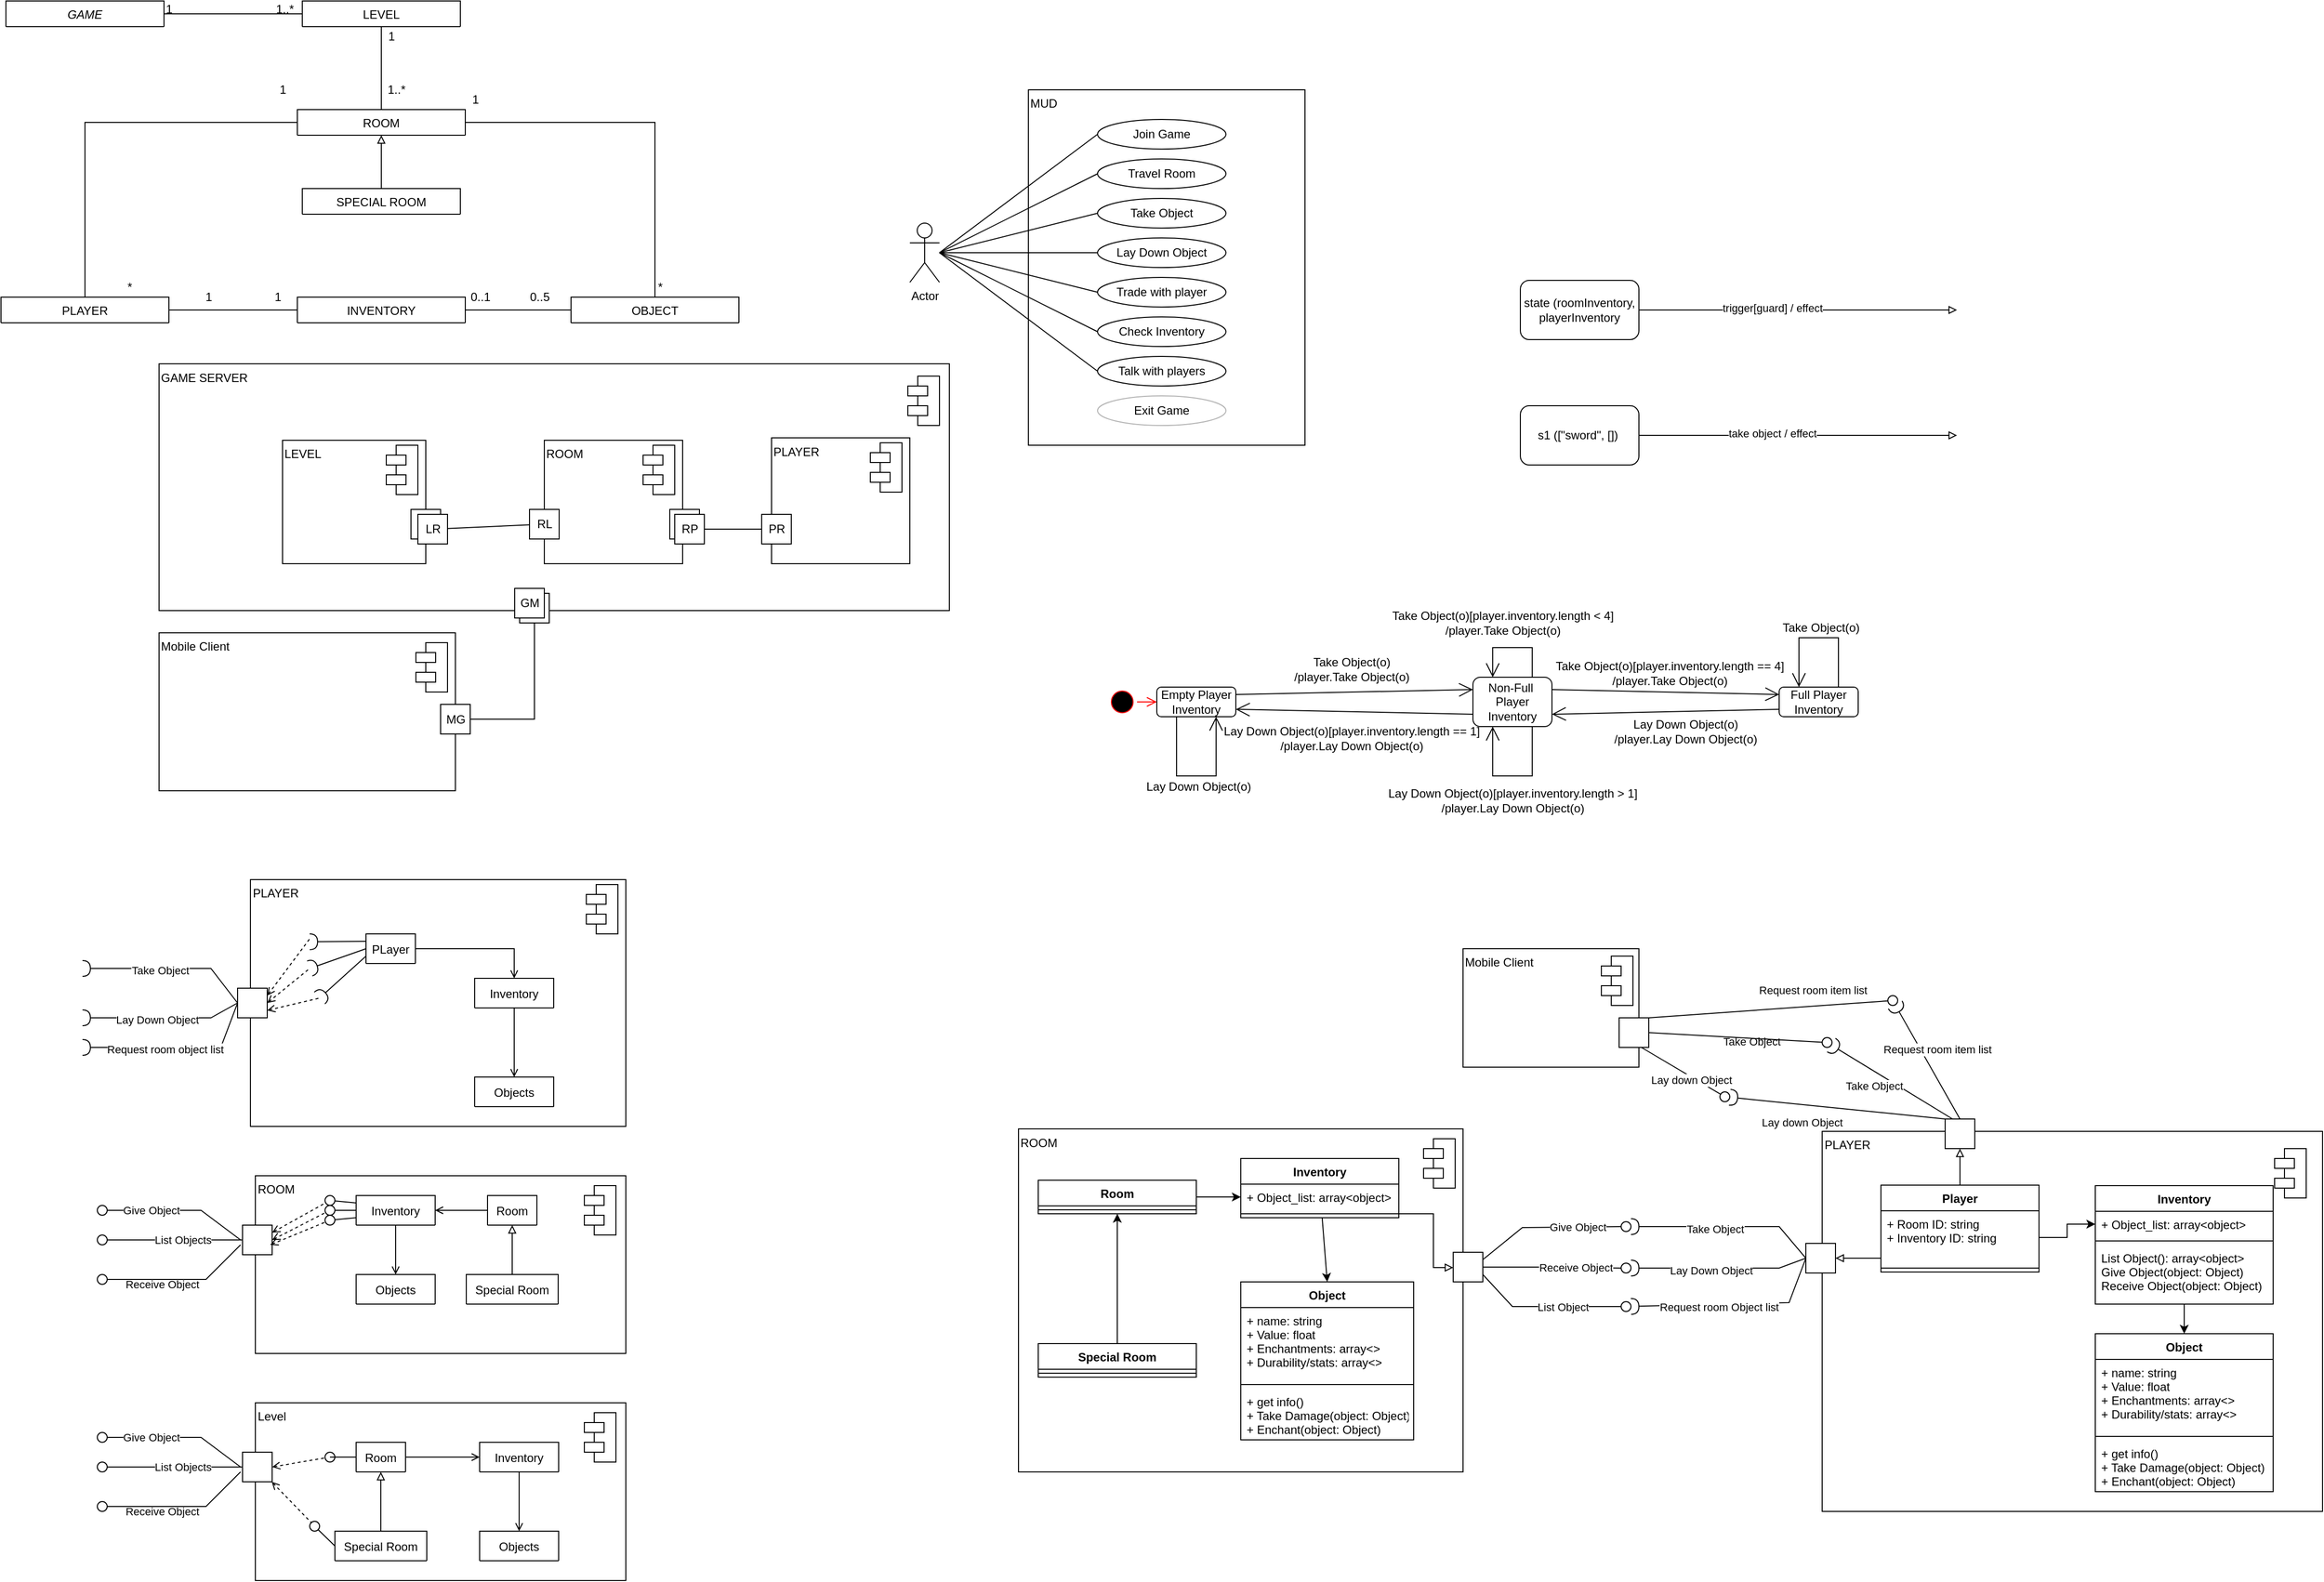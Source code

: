 <mxfile version="16.6.4" type="github">
  <diagram id="1FeEh4J0cZGS1zZfSnQM" name="Page-1">
    <mxGraphModel dx="1577" dy="927" grid="1" gridSize="10" guides="1" tooltips="1" connect="1" arrows="1" fold="1" page="1" pageScale="1" pageWidth="827" pageHeight="1169" math="0" shadow="0">
      <root>
        <mxCell id="0" />
        <mxCell id="1" parent="0" />
        <mxCell id="n0zBli9HrtuL6m27DMVc-2" value="Mobile Client" style="html=1;align=left;verticalAlign=top;" parent="1" vertex="1">
          <mxGeometry x="200" y="680" width="300" height="160" as="geometry" />
        </mxCell>
        <mxCell id="n0zBli9HrtuL6m27DMVc-3" value="GAME SERVER" style="html=1;align=left;verticalAlign=top;" parent="1" vertex="1">
          <mxGeometry x="200" y="407.5" width="800" height="250" as="geometry" />
        </mxCell>
        <mxCell id="n0zBli9HrtuL6m27DMVc-4" value="ROOM" style="html=1;align=left;verticalAlign=top;" parent="1" vertex="1">
          <mxGeometry x="590" y="485" width="140" height="125" as="geometry" />
        </mxCell>
        <mxCell id="n0zBli9HrtuL6m27DMVc-5" value="" style="shape=module;align=left;spacingLeft=20;align=center;verticalAlign=top;" parent="1" vertex="1">
          <mxGeometry x="690" y="490" width="32" height="50" as="geometry" />
        </mxCell>
        <mxCell id="n0zBli9HrtuL6m27DMVc-6" value="GAME" style="swimlane;fontStyle=2;align=center;verticalAlign=top;childLayout=stackLayout;horizontal=1;startSize=26;horizontalStack=0;resizeParent=1;resizeLast=0;collapsible=1;marginBottom=0;rounded=0;shadow=0;strokeWidth=1;" parent="1" vertex="1" collapsed="1">
          <mxGeometry x="45" y="40" width="160" height="26" as="geometry">
            <mxRectangle x="140" y="120" width="160" height="138" as="alternateBounds" />
          </mxGeometry>
        </mxCell>
        <mxCell id="n0zBli9HrtuL6m27DMVc-7" value="Name" style="text;align=left;verticalAlign=top;spacingLeft=4;spacingRight=4;overflow=hidden;rotatable=0;points=[[0,0.5],[1,0.5]];portConstraint=eastwest;" parent="n0zBli9HrtuL6m27DMVc-6" vertex="1">
          <mxGeometry y="26" width="160" height="26" as="geometry" />
        </mxCell>
        <mxCell id="n0zBli9HrtuL6m27DMVc-8" value="Phone Number" style="text;align=left;verticalAlign=top;spacingLeft=4;spacingRight=4;overflow=hidden;rotatable=0;points=[[0,0.5],[1,0.5]];portConstraint=eastwest;rounded=0;shadow=0;html=0;" parent="n0zBli9HrtuL6m27DMVc-6" vertex="1">
          <mxGeometry y="52" width="160" height="26" as="geometry" />
        </mxCell>
        <mxCell id="n0zBli9HrtuL6m27DMVc-9" value="Email Address" style="text;align=left;verticalAlign=top;spacingLeft=4;spacingRight=4;overflow=hidden;rotatable=0;points=[[0,0.5],[1,0.5]];portConstraint=eastwest;rounded=0;shadow=0;html=0;" parent="n0zBli9HrtuL6m27DMVc-6" vertex="1">
          <mxGeometry y="78" width="160" height="26" as="geometry" />
        </mxCell>
        <mxCell id="n0zBli9HrtuL6m27DMVc-10" value="" style="line;html=1;strokeWidth=1;align=left;verticalAlign=middle;spacingTop=-1;spacingLeft=3;spacingRight=3;rotatable=0;labelPosition=right;points=[];portConstraint=eastwest;" parent="n0zBli9HrtuL6m27DMVc-6" vertex="1">
          <mxGeometry y="104" width="160" height="8" as="geometry" />
        </mxCell>
        <mxCell id="n0zBli9HrtuL6m27DMVc-11" value="Purchase Parking Pass" style="text;align=left;verticalAlign=top;spacingLeft=4;spacingRight=4;overflow=hidden;rotatable=0;points=[[0,0.5],[1,0.5]];portConstraint=eastwest;" parent="n0zBli9HrtuL6m27DMVc-6" vertex="1">
          <mxGeometry y="112" width="160" height="26" as="geometry" />
        </mxCell>
        <mxCell id="n0zBli9HrtuL6m27DMVc-12" style="edgeStyle=orthogonalEdgeStyle;rounded=0;orthogonalLoop=1;jettySize=auto;html=1;exitX=0.5;exitY=1;exitDx=0;exitDy=0;entryX=0.5;entryY=0;entryDx=0;entryDy=0;endArrow=none;endFill=0;" parent="1" source="n0zBli9HrtuL6m27DMVc-14" target="n0zBli9HrtuL6m27DMVc-21" edge="1">
          <mxGeometry relative="1" as="geometry" />
        </mxCell>
        <mxCell id="n0zBli9HrtuL6m27DMVc-13" style="edgeStyle=orthogonalEdgeStyle;rounded=0;orthogonalLoop=1;jettySize=auto;html=1;entryX=0.5;entryY=0;entryDx=0;entryDy=0;endArrow=none;endFill=0;startArrow=block;startFill=0;exitX=0.5;exitY=1;exitDx=0;exitDy=0;" parent="1" source="n0zBli9HrtuL6m27DMVc-21" target="n0zBli9HrtuL6m27DMVc-43" edge="1">
          <mxGeometry relative="1" as="geometry">
            <mxPoint x="435" y="180" as="sourcePoint" />
          </mxGeometry>
        </mxCell>
        <mxCell id="n0zBli9HrtuL6m27DMVc-14" value="LEVEL" style="swimlane;fontStyle=0;align=center;verticalAlign=top;childLayout=stackLayout;horizontal=1;startSize=26;horizontalStack=0;resizeParent=1;resizeLast=0;collapsible=1;marginBottom=0;rounded=0;shadow=0;strokeWidth=1;" parent="1" vertex="1" collapsed="1">
          <mxGeometry x="345" y="40" width="160" height="26" as="geometry">
            <mxRectangle x="508" y="110" width="160" height="70" as="alternateBounds" />
          </mxGeometry>
        </mxCell>
        <mxCell id="n0zBli9HrtuL6m27DMVc-15" value="" style="line;html=1;strokeWidth=1;align=left;verticalAlign=middle;spacingTop=-1;spacingLeft=3;spacingRight=3;rotatable=0;labelPosition=right;points=[];portConstraint=eastwest;" parent="n0zBli9HrtuL6m27DMVc-14" vertex="1">
          <mxGeometry y="26" width="160" height="24" as="geometry" />
        </mxCell>
        <mxCell id="n0zBli9HrtuL6m27DMVc-16" value="" style="endArrow=none;shadow=0;strokeWidth=1;rounded=0;endFill=0;edgeStyle=elbowEdgeStyle;elbow=vertical;" parent="1" source="n0zBli9HrtuL6m27DMVc-6" target="n0zBli9HrtuL6m27DMVc-14" edge="1">
          <mxGeometry x="0.5" y="41" relative="1" as="geometry">
            <mxPoint x="255" y="122" as="sourcePoint" />
            <mxPoint x="415" y="122" as="targetPoint" />
            <mxPoint x="-40" y="32" as="offset" />
          </mxGeometry>
        </mxCell>
        <mxCell id="n0zBli9HrtuL6m27DMVc-17" value="1" style="resizable=0;align=left;verticalAlign=bottom;labelBackgroundColor=none;fontSize=12;" parent="n0zBli9HrtuL6m27DMVc-16" connectable="0" vertex="1">
          <mxGeometry x="-1" relative="1" as="geometry">
            <mxPoint y="4" as="offset" />
          </mxGeometry>
        </mxCell>
        <mxCell id="n0zBli9HrtuL6m27DMVc-18" value="1..*" style="resizable=0;align=right;verticalAlign=bottom;labelBackgroundColor=none;fontSize=12;" parent="n0zBli9HrtuL6m27DMVc-16" connectable="0" vertex="1">
          <mxGeometry x="1" relative="1" as="geometry">
            <mxPoint x="-7" y="4" as="offset" />
          </mxGeometry>
        </mxCell>
        <mxCell id="n0zBli9HrtuL6m27DMVc-19" style="edgeStyle=orthogonalEdgeStyle;rounded=0;orthogonalLoop=1;jettySize=auto;html=1;exitX=1;exitY=0.5;exitDx=0;exitDy=0;entryX=0.5;entryY=0;entryDx=0;entryDy=0;endArrow=none;endFill=0;" parent="1" source="n0zBli9HrtuL6m27DMVc-21" target="n0zBli9HrtuL6m27DMVc-24" edge="1">
          <mxGeometry relative="1" as="geometry" />
        </mxCell>
        <mxCell id="n0zBli9HrtuL6m27DMVc-20" style="edgeStyle=orthogonalEdgeStyle;rounded=0;orthogonalLoop=1;jettySize=auto;html=1;exitX=0;exitY=0.5;exitDx=0;exitDy=0;entryX=0.5;entryY=0;entryDx=0;entryDy=0;endArrow=none;endFill=0;" parent="1" source="n0zBli9HrtuL6m27DMVc-21" target="n0zBli9HrtuL6m27DMVc-27" edge="1">
          <mxGeometry relative="1" as="geometry" />
        </mxCell>
        <mxCell id="n0zBli9HrtuL6m27DMVc-21" value="ROOM" style="swimlane;fontStyle=0;align=center;verticalAlign=top;childLayout=stackLayout;horizontal=1;startSize=26;horizontalStack=0;resizeParent=1;resizeLast=0;collapsible=1;marginBottom=0;rounded=0;shadow=0;strokeWidth=1;" parent="1" vertex="1" collapsed="1">
          <mxGeometry x="340" y="150" width="170" height="26" as="geometry">
            <mxRectangle x="465" y="220" width="155" height="120" as="alternateBounds" />
          </mxGeometry>
        </mxCell>
        <mxCell id="n0zBli9HrtuL6m27DMVc-22" value="bool isSpecial" style="text;align=left;verticalAlign=top;spacingLeft=4;spacingRight=4;overflow=hidden;rotatable=0;points=[[0,0.5],[1,0.5]];portConstraint=eastwest;" parent="n0zBli9HrtuL6m27DMVc-21" vertex="1">
          <mxGeometry y="26" width="155" height="26" as="geometry" />
        </mxCell>
        <mxCell id="n0zBli9HrtuL6m27DMVc-23" value="" style="line;html=1;strokeWidth=1;align=left;verticalAlign=middle;spacingTop=-1;spacingLeft=3;spacingRight=3;rotatable=0;labelPosition=right;points=[];portConstraint=eastwest;" parent="n0zBli9HrtuL6m27DMVc-21" vertex="1">
          <mxGeometry y="52" width="155" height="58" as="geometry" />
        </mxCell>
        <mxCell id="n0zBli9HrtuL6m27DMVc-24" value="OBJECT" style="swimlane;fontStyle=0;align=center;verticalAlign=top;childLayout=stackLayout;horizontal=1;startSize=26;horizontalStack=0;resizeParent=1;resizeLast=0;collapsible=1;marginBottom=0;rounded=0;shadow=0;strokeWidth=1;" parent="1" vertex="1" collapsed="1">
          <mxGeometry x="617" y="340" width="170" height="26" as="geometry">
            <mxRectangle x="667" y="370" width="160" height="70" as="alternateBounds" />
          </mxGeometry>
        </mxCell>
        <mxCell id="n0zBli9HrtuL6m27DMVc-25" value="" style="line;html=1;strokeWidth=1;align=left;verticalAlign=middle;spacingTop=-1;spacingLeft=3;spacingRight=3;rotatable=0;labelPosition=right;points=[];portConstraint=eastwest;" parent="n0zBli9HrtuL6m27DMVc-24" vertex="1">
          <mxGeometry y="26" width="160" height="8" as="geometry" />
        </mxCell>
        <mxCell id="n0zBli9HrtuL6m27DMVc-26" style="edgeStyle=orthogonalEdgeStyle;rounded=0;orthogonalLoop=1;jettySize=auto;html=1;exitX=1;exitY=0.5;exitDx=0;exitDy=0;entryX=0;entryY=0.5;entryDx=0;entryDy=0;endArrow=none;endFill=0;" parent="1" source="n0zBli9HrtuL6m27DMVc-27" target="n0zBli9HrtuL6m27DMVc-33" edge="1">
          <mxGeometry relative="1" as="geometry" />
        </mxCell>
        <mxCell id="n0zBli9HrtuL6m27DMVc-27" value="PLAYER" style="swimlane;fontStyle=0;align=center;verticalAlign=top;childLayout=stackLayout;horizontal=1;startSize=26;horizontalStack=0;resizeParent=1;resizeLast=0;collapsible=1;marginBottom=0;rounded=0;shadow=0;strokeWidth=1;" parent="1" vertex="1" collapsed="1">
          <mxGeometry x="40" y="340" width="170" height="26" as="geometry">
            <mxRectangle x="270" y="370" width="160" height="70" as="alternateBounds" />
          </mxGeometry>
        </mxCell>
        <mxCell id="n0zBli9HrtuL6m27DMVc-28" value="" style="line;html=1;strokeWidth=1;align=left;verticalAlign=middle;spacingTop=-1;spacingLeft=3;spacingRight=3;rotatable=0;labelPosition=right;points=[];portConstraint=eastwest;" parent="n0zBli9HrtuL6m27DMVc-27" vertex="1">
          <mxGeometry y="26" width="160" height="8" as="geometry" />
        </mxCell>
        <mxCell id="n0zBli9HrtuL6m27DMVc-29" value="" style="resizable=0;align=right;verticalAlign=bottom;labelBackgroundColor=none;fontSize=12;" parent="1" connectable="0" vertex="1">
          <mxGeometry x="325" y="90.003" as="geometry">
            <mxPoint x="216" y="62" as="offset" />
          </mxGeometry>
        </mxCell>
        <mxCell id="n0zBli9HrtuL6m27DMVc-30" value="1" style="text;html=1;align=center;verticalAlign=middle;resizable=0;points=[];autosize=1;strokeColor=none;fillColor=none;" parent="1" vertex="1">
          <mxGeometry x="425" y="66" width="20" height="20" as="geometry" />
        </mxCell>
        <mxCell id="n0zBli9HrtuL6m27DMVc-31" value="1..*" style="text;html=1;align=center;verticalAlign=middle;resizable=0;points=[];autosize=1;strokeColor=none;fillColor=none;" parent="1" vertex="1">
          <mxGeometry x="425" y="120" width="30" height="20" as="geometry" />
        </mxCell>
        <mxCell id="n0zBli9HrtuL6m27DMVc-32" style="edgeStyle=orthogonalEdgeStyle;rounded=0;orthogonalLoop=1;jettySize=auto;html=1;exitX=1;exitY=0.5;exitDx=0;exitDy=0;entryX=0;entryY=0.5;entryDx=0;entryDy=0;endArrow=none;endFill=0;" parent="1" source="n0zBli9HrtuL6m27DMVc-33" target="n0zBli9HrtuL6m27DMVc-24" edge="1">
          <mxGeometry relative="1" as="geometry" />
        </mxCell>
        <mxCell id="n0zBli9HrtuL6m27DMVc-33" value="INVENTORY" style="swimlane;fontStyle=0;align=center;verticalAlign=top;childLayout=stackLayout;horizontal=1;startSize=26;horizontalStack=0;resizeParent=1;resizeLast=0;collapsible=1;marginBottom=0;rounded=0;shadow=0;strokeWidth=1;" parent="1" vertex="1" collapsed="1">
          <mxGeometry x="340" y="340" width="170" height="26" as="geometry">
            <mxRectangle x="470" y="370" width="160" height="70" as="alternateBounds" />
          </mxGeometry>
        </mxCell>
        <mxCell id="n0zBli9HrtuL6m27DMVc-34" value="" style="line;html=1;strokeWidth=1;align=left;verticalAlign=middle;spacingTop=-1;spacingLeft=3;spacingRight=3;rotatable=0;labelPosition=right;points=[];portConstraint=eastwest;" parent="n0zBli9HrtuL6m27DMVc-33" vertex="1">
          <mxGeometry y="26" width="160" height="8" as="geometry" />
        </mxCell>
        <mxCell id="n0zBli9HrtuL6m27DMVc-35" value="0..1" style="text;html=1;align=center;verticalAlign=middle;resizable=0;points=[];autosize=1;strokeColor=none;fillColor=none;" parent="1" vertex="1">
          <mxGeometry x="505" y="330" width="40" height="20" as="geometry" />
        </mxCell>
        <mxCell id="n0zBli9HrtuL6m27DMVc-36" value="0..5" style="text;html=1;align=center;verticalAlign=middle;resizable=0;points=[];autosize=1;strokeColor=none;fillColor=none;" parent="1" vertex="1">
          <mxGeometry x="565" y="330" width="40" height="20" as="geometry" />
        </mxCell>
        <mxCell id="n0zBli9HrtuL6m27DMVc-37" value="1" style="text;html=1;align=center;verticalAlign=middle;resizable=0;points=[];autosize=1;strokeColor=none;fillColor=none;" parent="1" vertex="1">
          <mxGeometry x="240" y="330" width="20" height="20" as="geometry" />
        </mxCell>
        <mxCell id="n0zBli9HrtuL6m27DMVc-38" value="1" style="text;html=1;align=center;verticalAlign=middle;resizable=0;points=[];autosize=1;strokeColor=none;fillColor=none;" parent="1" vertex="1">
          <mxGeometry x="310" y="330" width="20" height="20" as="geometry" />
        </mxCell>
        <mxCell id="n0zBli9HrtuL6m27DMVc-39" value="1" style="text;html=1;align=center;verticalAlign=middle;resizable=0;points=[];autosize=1;strokeColor=none;fillColor=none;" parent="1" vertex="1">
          <mxGeometry x="315" y="120" width="20" height="20" as="geometry" />
        </mxCell>
        <mxCell id="n0zBli9HrtuL6m27DMVc-40" value="*" style="text;html=1;align=center;verticalAlign=middle;resizable=0;points=[];autosize=1;strokeColor=none;fillColor=none;" parent="1" vertex="1">
          <mxGeometry x="160" y="320" width="20" height="20" as="geometry" />
        </mxCell>
        <mxCell id="n0zBli9HrtuL6m27DMVc-41" value="1" style="text;html=1;align=center;verticalAlign=middle;resizable=0;points=[];autosize=1;strokeColor=none;fillColor=none;" parent="1" vertex="1">
          <mxGeometry x="510" y="130" width="20" height="20" as="geometry" />
        </mxCell>
        <mxCell id="n0zBli9HrtuL6m27DMVc-42" value="*" style="text;html=1;align=center;verticalAlign=middle;resizable=0;points=[];autosize=1;strokeColor=none;fillColor=none;" parent="1" vertex="1">
          <mxGeometry x="697" y="320" width="20" height="20" as="geometry" />
        </mxCell>
        <mxCell id="n0zBli9HrtuL6m27DMVc-43" value="SPECIAL ROOM" style="swimlane;fontStyle=0;align=center;verticalAlign=top;childLayout=stackLayout;horizontal=1;startSize=26;horizontalStack=0;resizeParent=1;resizeLast=0;collapsible=1;marginBottom=0;rounded=0;shadow=0;strokeWidth=1;" parent="1" vertex="1" collapsed="1">
          <mxGeometry x="345" y="230" width="160" height="26" as="geometry">
            <mxRectangle x="730" y="73" width="200" height="100" as="alternateBounds" />
          </mxGeometry>
        </mxCell>
        <mxCell id="n0zBli9HrtuL6m27DMVc-44" value="" style="line;html=1;strokeWidth=1;align=left;verticalAlign=middle;spacingTop=-1;spacingLeft=3;spacingRight=3;rotatable=0;labelPosition=right;points=[];portConstraint=eastwest;" parent="n0zBli9HrtuL6m27DMVc-43" vertex="1">
          <mxGeometry y="26" width="200" height="64" as="geometry" />
        </mxCell>
        <mxCell id="n0zBli9HrtuL6m27DMVc-45" value="MUD" style="rounded=0;whiteSpace=wrap;html=1;align=left;verticalAlign=top;" parent="1" vertex="1">
          <mxGeometry x="1080" y="130" width="280" height="360" as="geometry" />
        </mxCell>
        <mxCell id="n0zBli9HrtuL6m27DMVc-46" style="edgeStyle=none;rounded=0;orthogonalLoop=1;jettySize=auto;html=1;entryX=0;entryY=0.5;entryDx=0;entryDy=0;startArrow=none;startFill=0;endArrow=none;endFill=0;" parent="1" target="n0zBli9HrtuL6m27DMVc-57" edge="1">
          <mxGeometry relative="1" as="geometry">
            <mxPoint x="990" y="295" as="sourcePoint" />
          </mxGeometry>
        </mxCell>
        <mxCell id="n0zBli9HrtuL6m27DMVc-47" style="edgeStyle=none;rounded=0;orthogonalLoop=1;jettySize=auto;html=1;entryX=0;entryY=0.5;entryDx=0;entryDy=0;startArrow=none;startFill=0;endArrow=none;endFill=0;" parent="1" target="n0zBli9HrtuL6m27DMVc-54" edge="1">
          <mxGeometry relative="1" as="geometry">
            <mxPoint x="990" y="295" as="sourcePoint" />
          </mxGeometry>
        </mxCell>
        <mxCell id="n0zBli9HrtuL6m27DMVc-48" style="edgeStyle=none;rounded=0;orthogonalLoop=1;jettySize=auto;html=1;entryX=0;entryY=0.5;entryDx=0;entryDy=0;startArrow=none;startFill=0;endArrow=none;endFill=0;" parent="1" source="n0zBli9HrtuL6m27DMVc-52" target="n0zBli9HrtuL6m27DMVc-55" edge="1">
          <mxGeometry relative="1" as="geometry" />
        </mxCell>
        <mxCell id="n0zBli9HrtuL6m27DMVc-49" style="edgeStyle=none;rounded=0;orthogonalLoop=1;jettySize=auto;html=1;entryX=0;entryY=0.5;entryDx=0;entryDy=0;startArrow=none;startFill=0;endArrow=none;endFill=0;" parent="1" target="n0zBli9HrtuL6m27DMVc-58" edge="1">
          <mxGeometry relative="1" as="geometry">
            <mxPoint x="990" y="295" as="sourcePoint" />
          </mxGeometry>
        </mxCell>
        <mxCell id="n0zBli9HrtuL6m27DMVc-50" style="edgeStyle=none;rounded=0;orthogonalLoop=1;jettySize=auto;html=1;entryX=0;entryY=0.5;entryDx=0;entryDy=0;startArrow=none;startFill=0;endArrow=none;endFill=0;" parent="1" target="n0zBli9HrtuL6m27DMVc-59" edge="1">
          <mxGeometry relative="1" as="geometry">
            <mxPoint x="990" y="295" as="sourcePoint" />
          </mxGeometry>
        </mxCell>
        <mxCell id="n0zBli9HrtuL6m27DMVc-51" style="edgeStyle=none;rounded=0;orthogonalLoop=1;jettySize=auto;html=1;entryX=0;entryY=0.5;entryDx=0;entryDy=0;startArrow=none;startFill=0;endArrow=none;endFill=0;" parent="1" target="n0zBli9HrtuL6m27DMVc-60" edge="1">
          <mxGeometry relative="1" as="geometry">
            <mxPoint x="990" y="295" as="sourcePoint" />
          </mxGeometry>
        </mxCell>
        <mxCell id="n0zBli9HrtuL6m27DMVc-52" value="Actor" style="shape=umlActor;verticalLabelPosition=bottom;verticalAlign=top;html=1;outlineConnect=0;" parent="1" vertex="1">
          <mxGeometry x="960" y="265" width="30" height="60" as="geometry" />
        </mxCell>
        <mxCell id="n0zBli9HrtuL6m27DMVc-53" value="Join Game" style="ellipse;whiteSpace=wrap;html=1;" parent="1" vertex="1">
          <mxGeometry x="1150" y="160" width="130" height="30" as="geometry" />
        </mxCell>
        <mxCell id="n0zBli9HrtuL6m27DMVc-54" value="Take Object" style="ellipse;whiteSpace=wrap;html=1;" parent="1" vertex="1">
          <mxGeometry x="1150" y="240" width="130" height="30" as="geometry" />
        </mxCell>
        <mxCell id="n0zBli9HrtuL6m27DMVc-55" value="Lay Down Object" style="ellipse;whiteSpace=wrap;html=1;" parent="1" vertex="1">
          <mxGeometry x="1150" y="280" width="130" height="30" as="geometry" />
        </mxCell>
        <mxCell id="n0zBli9HrtuL6m27DMVc-56" value="" style="rounded=0;orthogonalLoop=1;jettySize=auto;html=1;startArrow=none;startFill=0;endArrow=none;endFill=0;entryX=0;entryY=0.5;entryDx=0;entryDy=0;" parent="1" target="n0zBli9HrtuL6m27DMVc-53" edge="1">
          <mxGeometry relative="1" as="geometry">
            <mxPoint x="990" y="295" as="sourcePoint" />
          </mxGeometry>
        </mxCell>
        <mxCell id="n0zBli9HrtuL6m27DMVc-57" value="Travel Room" style="ellipse;whiteSpace=wrap;html=1;" parent="1" vertex="1">
          <mxGeometry x="1150" y="200" width="130" height="30" as="geometry" />
        </mxCell>
        <mxCell id="n0zBli9HrtuL6m27DMVc-58" value="Trade with player" style="ellipse;whiteSpace=wrap;html=1;" parent="1" vertex="1">
          <mxGeometry x="1150" y="320" width="130" height="30" as="geometry" />
        </mxCell>
        <mxCell id="n0zBli9HrtuL6m27DMVc-59" value="Check Inventory" style="ellipse;whiteSpace=wrap;html=1;" parent="1" vertex="1">
          <mxGeometry x="1150" y="360" width="130" height="30" as="geometry" />
        </mxCell>
        <mxCell id="n0zBli9HrtuL6m27DMVc-60" value="Talk with players" style="ellipse;whiteSpace=wrap;html=1;" parent="1" vertex="1">
          <mxGeometry x="1150" y="400" width="130" height="30" as="geometry" />
        </mxCell>
        <mxCell id="n0zBli9HrtuL6m27DMVc-61" value="Exit Game" style="ellipse;whiteSpace=wrap;html=1;opacity=30;" parent="1" vertex="1">
          <mxGeometry x="1150" y="440" width="130" height="30" as="geometry" />
        </mxCell>
        <mxCell id="n0zBli9HrtuL6m27DMVc-62" value="LEVEL" style="html=1;align=left;verticalAlign=top;" parent="1" vertex="1">
          <mxGeometry x="325" y="485" width="145" height="125" as="geometry" />
        </mxCell>
        <mxCell id="n0zBli9HrtuL6m27DMVc-63" value="" style="shape=module;align=left;spacingLeft=20;align=center;verticalAlign=top;" parent="1" vertex="1">
          <mxGeometry x="430" y="490" width="32" height="50" as="geometry" />
        </mxCell>
        <mxCell id="n0zBli9HrtuL6m27DMVc-64" value="PLAYER" style="html=1;align=left;verticalAlign=top;" parent="1" vertex="1">
          <mxGeometry x="820" y="482.5" width="140" height="127.5" as="geometry" />
        </mxCell>
        <mxCell id="n0zBli9HrtuL6m27DMVc-65" value="" style="shape=module;align=left;spacingLeft=20;align=center;verticalAlign=top;" parent="1" vertex="1">
          <mxGeometry x="920" y="487.5" width="32" height="50" as="geometry" />
        </mxCell>
        <mxCell id="n0zBli9HrtuL6m27DMVc-66" value="LR" style="html=1;" parent="1" vertex="1">
          <mxGeometry x="455" y="555" width="30" height="30" as="geometry" />
        </mxCell>
        <mxCell id="n0zBli9HrtuL6m27DMVc-67" value="RL" style="html=1;" parent="1" vertex="1">
          <mxGeometry x="575" y="555" width="30" height="30" as="geometry" />
        </mxCell>
        <mxCell id="n0zBli9HrtuL6m27DMVc-68" value="RP" style="html=1;" parent="1" vertex="1">
          <mxGeometry x="717" y="555" width="30" height="30" as="geometry" />
        </mxCell>
        <mxCell id="n0zBli9HrtuL6m27DMVc-69" value="LR" style="html=1;" parent="1" vertex="1">
          <mxGeometry x="462" y="560" width="30" height="30" as="geometry" />
        </mxCell>
        <mxCell id="n0zBli9HrtuL6m27DMVc-70" value="RP" style="html=1;" parent="1" vertex="1">
          <mxGeometry x="722" y="560" width="30" height="30" as="geometry" />
        </mxCell>
        <mxCell id="n0zBli9HrtuL6m27DMVc-71" value="PR" style="html=1;" parent="1" vertex="1">
          <mxGeometry x="810" y="560" width="30" height="30" as="geometry" />
        </mxCell>
        <mxCell id="n0zBli9HrtuL6m27DMVc-72" value="" style="endArrow=none;html=1;rounded=0;" parent="1" source="n0zBli9HrtuL6m27DMVc-69" target="n0zBli9HrtuL6m27DMVc-67" edge="1">
          <mxGeometry width="50" height="50" relative="1" as="geometry">
            <mxPoint x="550" y="640" as="sourcePoint" />
            <mxPoint x="600" y="590" as="targetPoint" />
          </mxGeometry>
        </mxCell>
        <mxCell id="n0zBli9HrtuL6m27DMVc-73" value="" style="endArrow=none;html=1;rounded=0;" parent="1" source="n0zBli9HrtuL6m27DMVc-70" target="n0zBli9HrtuL6m27DMVc-71" edge="1">
          <mxGeometry width="50" height="50" relative="1" as="geometry">
            <mxPoint x="550" y="640" as="sourcePoint" />
            <mxPoint x="600" y="590" as="targetPoint" />
          </mxGeometry>
        </mxCell>
        <mxCell id="n0zBli9HrtuL6m27DMVc-74" value="" style="shape=module;align=left;spacingLeft=20;align=center;verticalAlign=top;" parent="1" vertex="1">
          <mxGeometry x="958" y="420" width="32" height="50" as="geometry" />
        </mxCell>
        <mxCell id="n0zBli9HrtuL6m27DMVc-75" value="" style="shape=module;align=left;spacingLeft=20;align=center;verticalAlign=top;" parent="1" vertex="1">
          <mxGeometry x="460" y="690" width="32" height="50" as="geometry" />
        </mxCell>
        <mxCell id="n0zBli9HrtuL6m27DMVc-76" style="edgeStyle=orthogonalEdgeStyle;rounded=0;orthogonalLoop=1;jettySize=auto;html=1;endArrow=none;endFill=0;" parent="1" source="n0zBli9HrtuL6m27DMVc-77" target="n0zBli9HrtuL6m27DMVc-78" edge="1">
          <mxGeometry relative="1" as="geometry" />
        </mxCell>
        <mxCell id="n0zBli9HrtuL6m27DMVc-77" value="MG" style="html=1;" parent="1" vertex="1">
          <mxGeometry x="485" y="752.5" width="30" height="30" as="geometry" />
        </mxCell>
        <mxCell id="n0zBli9HrtuL6m27DMVc-78" value="GM" style="html=1;" parent="1" vertex="1">
          <mxGeometry x="565" y="640" width="30" height="30" as="geometry" />
        </mxCell>
        <mxCell id="n0zBli9HrtuL6m27DMVc-79" value="GM" style="html=1;" parent="1" vertex="1">
          <mxGeometry x="560" y="635" width="30" height="30" as="geometry" />
        </mxCell>
        <mxCell id="n0zBli9HrtuL6m27DMVc-80" value="PLAYER" style="html=1;align=left;verticalAlign=top;" parent="1" vertex="1">
          <mxGeometry x="292.5" y="930" width="380" height="250" as="geometry" />
        </mxCell>
        <mxCell id="n0zBli9HrtuL6m27DMVc-81" value="" style="shape=module;align=left;spacingLeft=20;align=center;verticalAlign=top;" parent="1" vertex="1">
          <mxGeometry x="632.5" y="935" width="32" height="50" as="geometry" />
        </mxCell>
        <mxCell id="n0zBli9HrtuL6m27DMVc-82" value="" style="html=1;" parent="1" vertex="1">
          <mxGeometry x="279.5" y="1040" width="30" height="30" as="geometry" />
        </mxCell>
        <mxCell id="n0zBli9HrtuL6m27DMVc-83" style="edgeStyle=orthogonalEdgeStyle;rounded=0;orthogonalLoop=1;jettySize=auto;html=1;exitX=1;exitY=0.5;exitDx=0;exitDy=0;endArrow=open;endFill=0;" parent="1" source="n0zBli9HrtuL6m27DMVc-84" target="n0zBli9HrtuL6m27DMVc-88" edge="1">
          <mxGeometry relative="1" as="geometry" />
        </mxCell>
        <mxCell id="n0zBli9HrtuL6m27DMVc-84" value="PLayer" style="swimlane;fontStyle=0;childLayout=stackLayout;horizontal=1;startSize=30;horizontalStack=0;resizeParent=1;resizeParentMax=0;resizeLast=0;collapsible=1;marginBottom=0;" parent="1" vertex="1" collapsed="1">
          <mxGeometry x="409.5" y="985" width="50" height="30" as="geometry">
            <mxRectangle x="710" y="930" width="140" height="90" as="alternateBounds" />
          </mxGeometry>
        </mxCell>
        <mxCell id="n0zBli9HrtuL6m27DMVc-85" value="Item 2" style="text;strokeColor=none;fillColor=none;align=left;verticalAlign=middle;spacingLeft=4;spacingRight=4;overflow=hidden;points=[[0,0.5],[1,0.5]];portConstraint=eastwest;rotatable=0;" parent="n0zBli9HrtuL6m27DMVc-84" vertex="1">
          <mxGeometry y="30" width="140" height="30" as="geometry" />
        </mxCell>
        <mxCell id="n0zBli9HrtuL6m27DMVc-86" value="Item 3" style="text;strokeColor=none;fillColor=none;align=left;verticalAlign=middle;spacingLeft=4;spacingRight=4;overflow=hidden;points=[[0,0.5],[1,0.5]];portConstraint=eastwest;rotatable=0;" parent="n0zBli9HrtuL6m27DMVc-84" vertex="1">
          <mxGeometry y="60" width="140" height="30" as="geometry" />
        </mxCell>
        <mxCell id="n0zBli9HrtuL6m27DMVc-87" style="edgeStyle=orthogonalEdgeStyle;rounded=0;orthogonalLoop=1;jettySize=auto;html=1;exitX=0.5;exitY=1;exitDx=0;exitDy=0;endArrow=open;endFill=0;entryX=0.5;entryY=0;entryDx=0;entryDy=0;" parent="1" source="n0zBli9HrtuL6m27DMVc-88" target="n0zBli9HrtuL6m27DMVc-91" edge="1">
          <mxGeometry relative="1" as="geometry">
            <mxPoint x="582.5" y="1080" as="targetPoint" />
          </mxGeometry>
        </mxCell>
        <mxCell id="n0zBli9HrtuL6m27DMVc-88" value="Inventory" style="swimlane;fontStyle=0;childLayout=stackLayout;horizontal=1;startSize=30;horizontalStack=0;resizeParent=1;resizeParentMax=0;resizeLast=0;collapsible=1;marginBottom=0;" parent="1" vertex="1" collapsed="1">
          <mxGeometry x="519.5" y="1030" width="80" height="30" as="geometry">
            <mxRectangle x="710" y="930" width="140" height="90" as="alternateBounds" />
          </mxGeometry>
        </mxCell>
        <mxCell id="n0zBli9HrtuL6m27DMVc-89" value="Item 2" style="text;strokeColor=none;fillColor=none;align=left;verticalAlign=middle;spacingLeft=4;spacingRight=4;overflow=hidden;points=[[0,0.5],[1,0.5]];portConstraint=eastwest;rotatable=0;" parent="n0zBli9HrtuL6m27DMVc-88" vertex="1">
          <mxGeometry y="30" width="140" height="30" as="geometry" />
        </mxCell>
        <mxCell id="n0zBli9HrtuL6m27DMVc-90" value="Item 3" style="text;strokeColor=none;fillColor=none;align=left;verticalAlign=middle;spacingLeft=4;spacingRight=4;overflow=hidden;points=[[0,0.5],[1,0.5]];portConstraint=eastwest;rotatable=0;" parent="n0zBli9HrtuL6m27DMVc-88" vertex="1">
          <mxGeometry y="60" width="140" height="30" as="geometry" />
        </mxCell>
        <mxCell id="n0zBli9HrtuL6m27DMVc-91" value="Objects" style="swimlane;fontStyle=0;childLayout=stackLayout;horizontal=1;startSize=30;horizontalStack=0;resizeParent=1;resizeParentMax=0;resizeLast=0;collapsible=1;marginBottom=0;" parent="1" vertex="1" collapsed="1">
          <mxGeometry x="519.5" y="1130" width="80" height="30" as="geometry">
            <mxRectangle x="710" y="930" width="140" height="90" as="alternateBounds" />
          </mxGeometry>
        </mxCell>
        <mxCell id="n0zBli9HrtuL6m27DMVc-92" value="Item 2" style="text;strokeColor=none;fillColor=none;align=left;verticalAlign=middle;spacingLeft=4;spacingRight=4;overflow=hidden;points=[[0,0.5],[1,0.5]];portConstraint=eastwest;rotatable=0;" parent="n0zBli9HrtuL6m27DMVc-91" vertex="1">
          <mxGeometry y="30" width="140" height="30" as="geometry" />
        </mxCell>
        <mxCell id="n0zBli9HrtuL6m27DMVc-93" value="Item 3" style="text;strokeColor=none;fillColor=none;align=left;verticalAlign=middle;spacingLeft=4;spacingRight=4;overflow=hidden;points=[[0,0.5],[1,0.5]];portConstraint=eastwest;rotatable=0;" parent="n0zBli9HrtuL6m27DMVc-91" vertex="1">
          <mxGeometry y="60" width="140" height="30" as="geometry" />
        </mxCell>
        <mxCell id="n0zBli9HrtuL6m27DMVc-94" value="" style="rounded=0;orthogonalLoop=1;jettySize=auto;html=1;endArrow=none;endFill=0;sketch=0;sourcePerimeterSpacing=0;targetPerimeterSpacing=0;exitX=1;exitY=0.5;exitDx=0;exitDy=0;dashed=1;startArrow=open;startFill=0;" parent="1" source="n0zBli9HrtuL6m27DMVc-82" edge="1">
          <mxGeometry relative="1" as="geometry">
            <mxPoint x="222.5" y="1015" as="sourcePoint" />
            <mxPoint x="352.5" y="1020" as="targetPoint" />
            <Array as="points">
              <mxPoint x="352.5" y="1020" />
            </Array>
          </mxGeometry>
        </mxCell>
        <mxCell id="n0zBli9HrtuL6m27DMVc-95" value="" style="rounded=0;orthogonalLoop=1;jettySize=auto;html=1;endArrow=halfCircle;endFill=0;endSize=6;strokeWidth=1;sketch=0;exitX=0;exitY=0.5;exitDx=0;exitDy=0;" parent="1" source="n0zBli9HrtuL6m27DMVc-84" edge="1">
          <mxGeometry relative="1" as="geometry">
            <mxPoint x="262.5" y="1015" as="sourcePoint" />
            <mxPoint x="352.5" y="1020" as="targetPoint" />
          </mxGeometry>
        </mxCell>
        <mxCell id="n0zBli9HrtuL6m27DMVc-96" value="" style="rounded=0;orthogonalLoop=1;jettySize=auto;html=1;endArrow=halfCircle;endFill=0;endSize=6;strokeWidth=1;sketch=0;exitX=0;exitY=0.5;exitDx=0;exitDy=0;" parent="1" source="n0zBli9HrtuL6m27DMVc-82" edge="1">
          <mxGeometry relative="1" as="geometry">
            <mxPoint x="404.5" y="1055" as="sourcePoint" />
            <mxPoint x="122.5" y="1020" as="targetPoint" />
            <Array as="points">
              <mxPoint x="252.5" y="1020" />
            </Array>
          </mxGeometry>
        </mxCell>
        <mxCell id="n0zBli9HrtuL6m27DMVc-97" value="Take Object" style="edgeLabel;html=1;align=center;verticalAlign=middle;resizable=0;points=[];" parent="n0zBli9HrtuL6m27DMVc-96" vertex="1" connectable="0">
          <mxGeometry x="0.394" y="2" relative="1" as="geometry">
            <mxPoint x="26" as="offset" />
          </mxGeometry>
        </mxCell>
        <mxCell id="n0zBli9HrtuL6m27DMVc-98" value="" style="rounded=0;orthogonalLoop=1;jettySize=auto;html=1;endArrow=halfCircle;endFill=0;endSize=6;strokeWidth=1;sketch=0;exitX=0;exitY=0.5;exitDx=0;exitDy=0;" parent="1" source="n0zBli9HrtuL6m27DMVc-82" edge="1">
          <mxGeometry relative="1" as="geometry">
            <mxPoint x="289.5" y="1050" as="sourcePoint" />
            <mxPoint x="122.5" y="1070" as="targetPoint" />
            <Array as="points">
              <mxPoint x="252.5" y="1070" />
            </Array>
          </mxGeometry>
        </mxCell>
        <mxCell id="n0zBli9HrtuL6m27DMVc-99" value="Lay Down Object" style="edgeLabel;html=1;align=center;verticalAlign=middle;resizable=0;points=[];" parent="n0zBli9HrtuL6m27DMVc-98" vertex="1" connectable="0">
          <mxGeometry x="0.394" y="2" relative="1" as="geometry">
            <mxPoint x="26" as="offset" />
          </mxGeometry>
        </mxCell>
        <mxCell id="n0zBli9HrtuL6m27DMVc-100" value="ROOM" style="html=1;align=left;verticalAlign=top;" parent="1" vertex="1">
          <mxGeometry x="297.5" y="1230" width="375" height="180" as="geometry" />
        </mxCell>
        <mxCell id="n0zBli9HrtuL6m27DMVc-101" value="" style="shape=module;align=left;spacingLeft=20;align=center;verticalAlign=top;" parent="1" vertex="1">
          <mxGeometry x="630.5" y="1240" width="32" height="50" as="geometry" />
        </mxCell>
        <mxCell id="n0zBli9HrtuL6m27DMVc-102" value="" style="html=1;" parent="1" vertex="1">
          <mxGeometry x="284.5" y="1280" width="30" height="30" as="geometry" />
        </mxCell>
        <mxCell id="n0zBli9HrtuL6m27DMVc-103" style="edgeStyle=orthogonalEdgeStyle;rounded=0;orthogonalLoop=1;jettySize=auto;html=1;exitX=0;exitY=0.5;exitDx=0;exitDy=0;endArrow=open;endFill=0;" parent="1" source="n0zBli9HrtuL6m27DMVc-105" target="n0zBli9HrtuL6m27DMVc-170" edge="1">
          <mxGeometry relative="1" as="geometry" />
        </mxCell>
        <mxCell id="n0zBli9HrtuL6m27DMVc-104" value="" style="edgeStyle=orthogonalEdgeStyle;rounded=0;orthogonalLoop=1;jettySize=auto;html=1;startArrow=block;startFill=0;endArrow=none;endFill=0;" parent="1" source="n0zBli9HrtuL6m27DMVc-105" target="n0zBli9HrtuL6m27DMVc-116" edge="1">
          <mxGeometry relative="1" as="geometry" />
        </mxCell>
        <mxCell id="n0zBli9HrtuL6m27DMVc-105" value="Room" style="swimlane;fontStyle=0;childLayout=stackLayout;horizontal=1;startSize=30;horizontalStack=0;resizeParent=1;resizeParentMax=0;resizeLast=0;collapsible=1;marginBottom=0;" parent="1" vertex="1" collapsed="1">
          <mxGeometry x="532.5" y="1250" width="50" height="30" as="geometry">
            <mxRectangle x="710" y="930" width="140" height="90" as="alternateBounds" />
          </mxGeometry>
        </mxCell>
        <mxCell id="n0zBli9HrtuL6m27DMVc-106" value="Item 2" style="text;strokeColor=none;fillColor=none;align=left;verticalAlign=middle;spacingLeft=4;spacingRight=4;overflow=hidden;points=[[0,0.5],[1,0.5]];portConstraint=eastwest;rotatable=0;" parent="n0zBli9HrtuL6m27DMVc-105" vertex="1">
          <mxGeometry y="30" width="140" height="30" as="geometry" />
        </mxCell>
        <mxCell id="n0zBli9HrtuL6m27DMVc-107" value="Item 3" style="text;strokeColor=none;fillColor=none;align=left;verticalAlign=middle;spacingLeft=4;spacingRight=4;overflow=hidden;points=[[0,0.5],[1,0.5]];portConstraint=eastwest;rotatable=0;" parent="n0zBli9HrtuL6m27DMVc-105" vertex="1">
          <mxGeometry y="60" width="140" height="30" as="geometry" />
        </mxCell>
        <mxCell id="n0zBli9HrtuL6m27DMVc-108" style="edgeStyle=orthogonalEdgeStyle;rounded=0;orthogonalLoop=1;jettySize=auto;html=1;exitX=0.5;exitY=1;exitDx=0;exitDy=0;endArrow=open;endFill=0;entryX=0.5;entryY=0;entryDx=0;entryDy=0;" parent="1" source="n0zBli9HrtuL6m27DMVc-170" target="n0zBli9HrtuL6m27DMVc-174" edge="1">
          <mxGeometry relative="1" as="geometry">
            <mxPoint x="587.5" y="1320" as="targetPoint" />
          </mxGeometry>
        </mxCell>
        <mxCell id="n0zBli9HrtuL6m27DMVc-109" value="" style="rounded=0;orthogonalLoop=1;jettySize=auto;html=1;endArrow=none;endFill=0;sketch=0;sourcePerimeterSpacing=0;targetPerimeterSpacing=0;exitX=1;exitY=0.5;exitDx=0;exitDy=0;dashed=1;startArrow=open;startFill=0;" parent="1" source="n0zBli9HrtuL6m27DMVc-102" target="n0zBli9HrtuL6m27DMVc-120" edge="1">
          <mxGeometry relative="1" as="geometry">
            <mxPoint x="227.5" y="1255" as="sourcePoint" />
            <mxPoint x="367.574" y="1285.857" as="targetPoint" />
          </mxGeometry>
        </mxCell>
        <mxCell id="n0zBli9HrtuL6m27DMVc-110" value="" style="rounded=0;orthogonalLoop=1;jettySize=auto;html=1;endArrow=Circle;endFill=0;endSize=6;strokeWidth=1;sketch=0;exitX=0;exitY=0.5;exitDx=0;exitDy=0;startArrow=none;" parent="1" source="n0zBli9HrtuL6m27DMVc-120" target="n0zBli9HrtuL6m27DMVc-120" edge="1">
          <mxGeometry relative="1" as="geometry">
            <mxPoint x="267.5" y="1255" as="sourcePoint" />
            <mxPoint x="372.5" y="1285" as="targetPoint" />
          </mxGeometry>
        </mxCell>
        <mxCell id="n0zBli9HrtuL6m27DMVc-111" value="" style="rounded=0;orthogonalLoop=1;jettySize=auto;html=1;endArrow=none;endFill=0;sketch=0;sourcePerimeterSpacing=0;targetPerimeterSpacing=0;" parent="1" target="n0zBli9HrtuL6m27DMVc-113" edge="1">
          <mxGeometry relative="1" as="geometry">
            <mxPoint x="282.5" y="1295" as="sourcePoint" />
            <Array as="points">
              <mxPoint x="242.5" y="1265" />
            </Array>
          </mxGeometry>
        </mxCell>
        <mxCell id="n0zBli9HrtuL6m27DMVc-112" value="Give Object" style="edgeLabel;html=1;align=center;verticalAlign=middle;resizable=0;points=[];" parent="n0zBli9HrtuL6m27DMVc-111" vertex="1" connectable="0">
          <mxGeometry x="0.397" relative="1" as="geometry">
            <mxPoint x="1" as="offset" />
          </mxGeometry>
        </mxCell>
        <mxCell id="n0zBli9HrtuL6m27DMVc-113" value="" style="ellipse;whiteSpace=wrap;html=1;align=center;aspect=fixed;resizable=0;points=[];outlineConnect=0;sketch=0;" parent="1" vertex="1">
          <mxGeometry x="137.5" y="1260" width="10" height="10" as="geometry" />
        </mxCell>
        <mxCell id="n0zBli9HrtuL6m27DMVc-114" value="" style="rounded=0;orthogonalLoop=1;jettySize=auto;html=1;endArrow=none;endFill=0;sketch=0;startArrow=none;" parent="1" source="n0zBli9HrtuL6m27DMVc-124" edge="1">
          <mxGeometry relative="1" as="geometry">
            <mxPoint x="282.5" y="1300" as="sourcePoint" />
            <mxPoint x="142.5" y="1340" as="targetPoint" />
            <Array as="points" />
          </mxGeometry>
        </mxCell>
        <mxCell id="n0zBli9HrtuL6m27DMVc-115" value="Receive Object" style="edgeLabel;html=1;align=center;verticalAlign=middle;resizable=0;points=[];" parent="n0zBli9HrtuL6m27DMVc-114" vertex="1" connectable="0">
          <mxGeometry x="0.032" y="2" relative="1" as="geometry">
            <mxPoint x="60" as="offset" />
          </mxGeometry>
        </mxCell>
        <mxCell id="n0zBli9HrtuL6m27DMVc-116" value="Special Room" style="swimlane;fontStyle=0;childLayout=stackLayout;horizontal=1;startSize=30;horizontalStack=0;resizeParent=1;resizeParentMax=0;resizeLast=0;collapsible=1;marginBottom=0;" parent="1" vertex="1" collapsed="1">
          <mxGeometry x="511" y="1330" width="93" height="30" as="geometry">
            <mxRectangle x="710" y="930" width="140" height="90" as="alternateBounds" />
          </mxGeometry>
        </mxCell>
        <mxCell id="n0zBli9HrtuL6m27DMVc-117" value="Item 2" style="text;strokeColor=none;fillColor=none;align=left;verticalAlign=middle;spacingLeft=4;spacingRight=4;overflow=hidden;points=[[0,0.5],[1,0.5]];portConstraint=eastwest;rotatable=0;" parent="n0zBli9HrtuL6m27DMVc-116" vertex="1">
          <mxGeometry y="30" width="140" height="30" as="geometry" />
        </mxCell>
        <mxCell id="n0zBli9HrtuL6m27DMVc-118" value="Item 3" style="text;strokeColor=none;fillColor=none;align=left;verticalAlign=middle;spacingLeft=4;spacingRight=4;overflow=hidden;points=[[0,0.5],[1,0.5]];portConstraint=eastwest;rotatable=0;" parent="n0zBli9HrtuL6m27DMVc-116" vertex="1">
          <mxGeometry y="60" width="140" height="30" as="geometry" />
        </mxCell>
        <mxCell id="n0zBli9HrtuL6m27DMVc-119" value="" style="rounded=0;orthogonalLoop=1;jettySize=auto;html=1;endArrow=none;endFill=0;sketch=0;sourcePerimeterSpacing=0;targetPerimeterSpacing=0;dashed=1;startArrow=open;startFill=0;" parent="1" target="n0zBli9HrtuL6m27DMVc-122" edge="1">
          <mxGeometry relative="1" as="geometry">
            <mxPoint x="312.5" y="1300" as="sourcePoint" />
            <mxPoint x="362.5" y="1360" as="targetPoint" />
          </mxGeometry>
        </mxCell>
        <mxCell id="n0zBli9HrtuL6m27DMVc-120" value="" style="ellipse;whiteSpace=wrap;html=1;align=center;aspect=fixed;resizable=0;points=[];outlineConnect=0;sketch=0;" parent="1" vertex="1">
          <mxGeometry x="368" y="1260" width="10" height="10" as="geometry" />
        </mxCell>
        <mxCell id="n0zBli9HrtuL6m27DMVc-121" value="" style="rounded=0;orthogonalLoop=1;jettySize=auto;html=1;endArrow=none;endFill=0;endSize=6;strokeWidth=1;sketch=0;exitX=0;exitY=0.5;exitDx=0;exitDy=0;startArrow=none;" parent="1" source="n0zBli9HrtuL6m27DMVc-170" target="n0zBli9HrtuL6m27DMVc-120" edge="1">
          <mxGeometry relative="1" as="geometry">
            <mxPoint x="399.5" y="1285" as="sourcePoint" />
            <mxPoint x="372.5" y="1285" as="targetPoint" />
          </mxGeometry>
        </mxCell>
        <mxCell id="n0zBli9HrtuL6m27DMVc-122" value="" style="ellipse;whiteSpace=wrap;html=1;align=center;aspect=fixed;resizable=0;points=[];outlineConnect=0;sketch=0;" parent="1" vertex="1">
          <mxGeometry x="368" y="1270" width="10" height="10" as="geometry" />
        </mxCell>
        <mxCell id="n0zBli9HrtuL6m27DMVc-123" value="" style="rounded=0;orthogonalLoop=1;jettySize=auto;html=1;endArrow=none;endFill=0;endSize=6;strokeWidth=1;sketch=0;exitX=0;exitY=0.75;exitDx=0;exitDy=0;startArrow=none;" parent="1" source="n0zBli9HrtuL6m27DMVc-170" target="n0zBli9HrtuL6m27DMVc-122" edge="1">
          <mxGeometry relative="1" as="geometry">
            <mxPoint x="378.0" y="1375" as="sourcePoint" />
            <mxPoint x="352.5" y="1350" as="targetPoint" />
          </mxGeometry>
        </mxCell>
        <mxCell id="n0zBli9HrtuL6m27DMVc-124" value="" style="ellipse;whiteSpace=wrap;html=1;align=center;aspect=fixed;resizable=0;points=[];outlineConnect=0;sketch=0;" parent="1" vertex="1">
          <mxGeometry x="137.5" y="1330" width="10" height="10" as="geometry" />
        </mxCell>
        <mxCell id="n0zBli9HrtuL6m27DMVc-125" value="" style="rounded=0;orthogonalLoop=1;jettySize=auto;html=1;endArrow=none;endFill=0;sketch=0;sourcePerimeterSpacing=0;" parent="1" target="n0zBli9HrtuL6m27DMVc-124" edge="1">
          <mxGeometry relative="1" as="geometry">
            <mxPoint x="282.5" y="1300" as="sourcePoint" />
            <mxPoint x="142.5" y="1340" as="targetPoint" />
            <Array as="points">
              <mxPoint x="247.5" y="1335" />
            </Array>
          </mxGeometry>
        </mxCell>
        <mxCell id="n0zBli9HrtuL6m27DMVc-126" value="" style="rounded=0;orthogonalLoop=1;jettySize=auto;html=1;endArrow=none;endFill=0;sketch=0;targetPerimeterSpacing=0;exitX=0;exitY=0.5;exitDx=0;exitDy=0;startArrow=none;" parent="1" source="n0zBli9HrtuL6m27DMVc-127" edge="1">
          <mxGeometry relative="1" as="geometry">
            <mxPoint x="292.5" y="1305" as="sourcePoint" />
            <mxPoint x="142.5" y="1295" as="targetPoint" />
            <Array as="points" />
          </mxGeometry>
        </mxCell>
        <mxCell id="n0zBli9HrtuL6m27DMVc-127" value="" style="ellipse;whiteSpace=wrap;html=1;align=center;aspect=fixed;resizable=0;points=[];outlineConnect=0;sketch=0;" parent="1" vertex="1">
          <mxGeometry x="137.5" y="1290" width="10" height="10" as="geometry" />
        </mxCell>
        <mxCell id="n0zBli9HrtuL6m27DMVc-128" value="List Objects" style="rounded=0;orthogonalLoop=1;jettySize=auto;html=1;endArrow=none;endFill=0;sketch=0;sourcePerimeterSpacing=0;exitX=0;exitY=0.5;exitDx=0;exitDy=0;" parent="1" source="n0zBli9HrtuL6m27DMVc-102" target="n0zBli9HrtuL6m27DMVc-127" edge="1">
          <mxGeometry x="-0.095" relative="1" as="geometry">
            <mxPoint x="284.5" y="1295" as="sourcePoint" />
            <mxPoint x="142.5" y="1295" as="targetPoint" />
            <Array as="points">
              <mxPoint x="182.5" y="1295" />
            </Array>
            <mxPoint x="1" as="offset" />
          </mxGeometry>
        </mxCell>
        <mxCell id="n0zBli9HrtuL6m27DMVc-129" value="" style="rounded=0;orthogonalLoop=1;jettySize=auto;html=1;endArrow=halfCircle;endFill=0;endSize=6;strokeWidth=1;sketch=0;exitX=0;exitY=0.5;exitDx=0;exitDy=0;" parent="1" source="n0zBli9HrtuL6m27DMVc-82" edge="1">
          <mxGeometry relative="1" as="geometry">
            <mxPoint x="289.5" y="1065" as="sourcePoint" />
            <mxPoint x="122.5" y="1100" as="targetPoint" />
            <Array as="points">
              <mxPoint x="262.5" y="1100" />
            </Array>
          </mxGeometry>
        </mxCell>
        <mxCell id="n0zBli9HrtuL6m27DMVc-130" value="Request room object list" style="edgeLabel;html=1;align=center;verticalAlign=middle;resizable=0;points=[];" parent="n0zBli9HrtuL6m27DMVc-129" vertex="1" connectable="0">
          <mxGeometry x="0.394" y="2" relative="1" as="geometry">
            <mxPoint x="26" as="offset" />
          </mxGeometry>
        </mxCell>
        <mxCell id="n0zBli9HrtuL6m27DMVc-131" value="Level" style="html=1;align=left;verticalAlign=top;" parent="1" vertex="1">
          <mxGeometry x="297.5" y="1460" width="375" height="180" as="geometry" />
        </mxCell>
        <mxCell id="n0zBli9HrtuL6m27DMVc-132" value="" style="shape=module;align=left;spacingLeft=20;align=center;verticalAlign=top;" parent="1" vertex="1">
          <mxGeometry x="630.5" y="1470" width="32" height="50" as="geometry" />
        </mxCell>
        <mxCell id="n0zBli9HrtuL6m27DMVc-133" value="" style="html=1;" parent="1" vertex="1">
          <mxGeometry x="284.5" y="1510" width="30" height="30" as="geometry" />
        </mxCell>
        <mxCell id="n0zBli9HrtuL6m27DMVc-134" style="edgeStyle=orthogonalEdgeStyle;rounded=0;orthogonalLoop=1;jettySize=auto;html=1;exitX=1;exitY=0.5;exitDx=0;exitDy=0;endArrow=open;endFill=0;" parent="1" source="n0zBli9HrtuL6m27DMVc-136" target="n0zBli9HrtuL6m27DMVc-140" edge="1">
          <mxGeometry relative="1" as="geometry" />
        </mxCell>
        <mxCell id="n0zBli9HrtuL6m27DMVc-135" value="" style="edgeStyle=orthogonalEdgeStyle;rounded=0;orthogonalLoop=1;jettySize=auto;html=1;startArrow=block;startFill=0;endArrow=none;endFill=0;" parent="1" source="n0zBli9HrtuL6m27DMVc-136" target="n0zBli9HrtuL6m27DMVc-153" edge="1">
          <mxGeometry relative="1" as="geometry" />
        </mxCell>
        <mxCell id="n0zBli9HrtuL6m27DMVc-136" value="Room" style="swimlane;fontStyle=0;childLayout=stackLayout;horizontal=1;startSize=30;horizontalStack=0;resizeParent=1;resizeParentMax=0;resizeLast=0;collapsible=1;marginBottom=0;" parent="1" vertex="1" collapsed="1">
          <mxGeometry x="399.5" y="1500" width="50" height="30" as="geometry">
            <mxRectangle x="710" y="930" width="140" height="90" as="alternateBounds" />
          </mxGeometry>
        </mxCell>
        <mxCell id="n0zBli9HrtuL6m27DMVc-137" value="Item 2" style="text;strokeColor=none;fillColor=none;align=left;verticalAlign=middle;spacingLeft=4;spacingRight=4;overflow=hidden;points=[[0,0.5],[1,0.5]];portConstraint=eastwest;rotatable=0;" parent="n0zBli9HrtuL6m27DMVc-136" vertex="1">
          <mxGeometry y="30" width="140" height="30" as="geometry" />
        </mxCell>
        <mxCell id="n0zBli9HrtuL6m27DMVc-138" value="Item 3" style="text;strokeColor=none;fillColor=none;align=left;verticalAlign=middle;spacingLeft=4;spacingRight=4;overflow=hidden;points=[[0,0.5],[1,0.5]];portConstraint=eastwest;rotatable=0;" parent="n0zBli9HrtuL6m27DMVc-136" vertex="1">
          <mxGeometry y="60" width="140" height="30" as="geometry" />
        </mxCell>
        <mxCell id="n0zBli9HrtuL6m27DMVc-139" style="edgeStyle=orthogonalEdgeStyle;rounded=0;orthogonalLoop=1;jettySize=auto;html=1;exitX=0.5;exitY=1;exitDx=0;exitDy=0;endArrow=open;endFill=0;entryX=0.5;entryY=0;entryDx=0;entryDy=0;" parent="1" source="n0zBli9HrtuL6m27DMVc-140" target="n0zBli9HrtuL6m27DMVc-143" edge="1">
          <mxGeometry relative="1" as="geometry">
            <mxPoint x="587.5" y="1550" as="targetPoint" />
          </mxGeometry>
        </mxCell>
        <mxCell id="n0zBli9HrtuL6m27DMVc-140" value="Inventory" style="swimlane;fontStyle=0;childLayout=stackLayout;horizontal=1;startSize=30;horizontalStack=0;resizeParent=1;resizeParentMax=0;resizeLast=0;collapsible=1;marginBottom=0;" parent="1" vertex="1" collapsed="1">
          <mxGeometry x="524.5" y="1500" width="80" height="30" as="geometry">
            <mxRectangle x="710" y="930" width="140" height="90" as="alternateBounds" />
          </mxGeometry>
        </mxCell>
        <mxCell id="n0zBli9HrtuL6m27DMVc-141" value="Item 2" style="text;strokeColor=none;fillColor=none;align=left;verticalAlign=middle;spacingLeft=4;spacingRight=4;overflow=hidden;points=[[0,0.5],[1,0.5]];portConstraint=eastwest;rotatable=0;" parent="n0zBli9HrtuL6m27DMVc-140" vertex="1">
          <mxGeometry y="30" width="140" height="30" as="geometry" />
        </mxCell>
        <mxCell id="n0zBli9HrtuL6m27DMVc-142" value="Item 3" style="text;strokeColor=none;fillColor=none;align=left;verticalAlign=middle;spacingLeft=4;spacingRight=4;overflow=hidden;points=[[0,0.5],[1,0.5]];portConstraint=eastwest;rotatable=0;" parent="n0zBli9HrtuL6m27DMVc-140" vertex="1">
          <mxGeometry y="60" width="140" height="30" as="geometry" />
        </mxCell>
        <mxCell id="n0zBli9HrtuL6m27DMVc-143" value="Objects" style="swimlane;fontStyle=0;childLayout=stackLayout;horizontal=1;startSize=30;horizontalStack=0;resizeParent=1;resizeParentMax=0;resizeLast=0;collapsible=1;marginBottom=0;" parent="1" vertex="1" collapsed="1">
          <mxGeometry x="524.5" y="1590" width="80" height="30" as="geometry">
            <mxRectangle x="710" y="930" width="140" height="90" as="alternateBounds" />
          </mxGeometry>
        </mxCell>
        <mxCell id="n0zBli9HrtuL6m27DMVc-144" value="Item 2" style="text;strokeColor=none;fillColor=none;align=left;verticalAlign=middle;spacingLeft=4;spacingRight=4;overflow=hidden;points=[[0,0.5],[1,0.5]];portConstraint=eastwest;rotatable=0;" parent="n0zBli9HrtuL6m27DMVc-143" vertex="1">
          <mxGeometry y="30" width="140" height="30" as="geometry" />
        </mxCell>
        <mxCell id="n0zBli9HrtuL6m27DMVc-145" value="Item 3" style="text;strokeColor=none;fillColor=none;align=left;verticalAlign=middle;spacingLeft=4;spacingRight=4;overflow=hidden;points=[[0,0.5],[1,0.5]];portConstraint=eastwest;rotatable=0;" parent="n0zBli9HrtuL6m27DMVc-143" vertex="1">
          <mxGeometry y="60" width="140" height="30" as="geometry" />
        </mxCell>
        <mxCell id="n0zBli9HrtuL6m27DMVc-146" value="" style="rounded=0;orthogonalLoop=1;jettySize=auto;html=1;endArrow=none;endFill=0;sketch=0;sourcePerimeterSpacing=0;targetPerimeterSpacing=0;exitX=1;exitY=0.5;exitDx=0;exitDy=0;dashed=1;startArrow=open;startFill=0;" parent="1" source="n0zBli9HrtuL6m27DMVc-133" edge="1">
          <mxGeometry relative="1" as="geometry">
            <mxPoint x="227.5" y="1485" as="sourcePoint" />
            <mxPoint x="367.574" y="1515.857" as="targetPoint" />
          </mxGeometry>
        </mxCell>
        <mxCell id="n0zBli9HrtuL6m27DMVc-147" value="" style="rounded=0;orthogonalLoop=1;jettySize=auto;html=1;endArrow=Circle;endFill=0;entryX=0.5;entryY=0.5;endSize=6;strokeWidth=1;sketch=0;exitX=0;exitY=0.5;exitDx=0;exitDy=0;startArrow=none;" parent="1" source="n0zBli9HrtuL6m27DMVc-157" edge="1">
          <mxGeometry relative="1" as="geometry">
            <mxPoint x="267.5" y="1485" as="sourcePoint" />
            <mxPoint x="372.5" y="1515" as="targetPoint" />
          </mxGeometry>
        </mxCell>
        <mxCell id="n0zBli9HrtuL6m27DMVc-148" value="" style="rounded=0;orthogonalLoop=1;jettySize=auto;html=1;endArrow=none;endFill=0;sketch=0;sourcePerimeterSpacing=0;targetPerimeterSpacing=0;" parent="1" target="n0zBli9HrtuL6m27DMVc-150" edge="1">
          <mxGeometry relative="1" as="geometry">
            <mxPoint x="282.5" y="1525" as="sourcePoint" />
            <Array as="points">
              <mxPoint x="242.5" y="1495" />
            </Array>
          </mxGeometry>
        </mxCell>
        <mxCell id="n0zBli9HrtuL6m27DMVc-149" value="Give Object" style="edgeLabel;html=1;align=center;verticalAlign=middle;resizable=0;points=[];" parent="n0zBli9HrtuL6m27DMVc-148" vertex="1" connectable="0">
          <mxGeometry x="0.397" relative="1" as="geometry">
            <mxPoint x="1" as="offset" />
          </mxGeometry>
        </mxCell>
        <mxCell id="n0zBli9HrtuL6m27DMVc-150" value="" style="ellipse;whiteSpace=wrap;html=1;align=center;aspect=fixed;resizable=0;points=[];outlineConnect=0;sketch=0;" parent="1" vertex="1">
          <mxGeometry x="137.5" y="1490" width="10" height="10" as="geometry" />
        </mxCell>
        <mxCell id="n0zBli9HrtuL6m27DMVc-151" value="" style="rounded=0;orthogonalLoop=1;jettySize=auto;html=1;endArrow=none;endFill=0;sketch=0;startArrow=none;" parent="1" source="n0zBli9HrtuL6m27DMVc-161" edge="1">
          <mxGeometry relative="1" as="geometry">
            <mxPoint x="282.5" y="1530" as="sourcePoint" />
            <mxPoint x="142.5" y="1570" as="targetPoint" />
            <Array as="points" />
          </mxGeometry>
        </mxCell>
        <mxCell id="n0zBli9HrtuL6m27DMVc-152" value="Receive Object" style="edgeLabel;html=1;align=center;verticalAlign=middle;resizable=0;points=[];" parent="n0zBli9HrtuL6m27DMVc-151" vertex="1" connectable="0">
          <mxGeometry x="0.032" y="2" relative="1" as="geometry">
            <mxPoint x="60" as="offset" />
          </mxGeometry>
        </mxCell>
        <mxCell id="n0zBli9HrtuL6m27DMVc-153" value="Special Room" style="swimlane;fontStyle=0;childLayout=stackLayout;horizontal=1;startSize=30;horizontalStack=0;resizeParent=1;resizeParentMax=0;resizeLast=0;collapsible=1;marginBottom=0;" parent="1" vertex="1" collapsed="1">
          <mxGeometry x="378" y="1590" width="93" height="30" as="geometry">
            <mxRectangle x="710" y="930" width="140" height="90" as="alternateBounds" />
          </mxGeometry>
        </mxCell>
        <mxCell id="n0zBli9HrtuL6m27DMVc-154" value="Item 2" style="text;strokeColor=none;fillColor=none;align=left;verticalAlign=middle;spacingLeft=4;spacingRight=4;overflow=hidden;points=[[0,0.5],[1,0.5]];portConstraint=eastwest;rotatable=0;" parent="n0zBli9HrtuL6m27DMVc-153" vertex="1">
          <mxGeometry y="30" width="140" height="30" as="geometry" />
        </mxCell>
        <mxCell id="n0zBli9HrtuL6m27DMVc-155" value="Item 3" style="text;strokeColor=none;fillColor=none;align=left;verticalAlign=middle;spacingLeft=4;spacingRight=4;overflow=hidden;points=[[0,0.5],[1,0.5]];portConstraint=eastwest;rotatable=0;" parent="n0zBli9HrtuL6m27DMVc-153" vertex="1">
          <mxGeometry y="60" width="140" height="30" as="geometry" />
        </mxCell>
        <mxCell id="n0zBli9HrtuL6m27DMVc-156" value="" style="rounded=0;orthogonalLoop=1;jettySize=auto;html=1;endArrow=none;endFill=0;sketch=0;sourcePerimeterSpacing=0;targetPerimeterSpacing=0;dashed=1;startArrow=open;startFill=0;" parent="1" source="n0zBli9HrtuL6m27DMVc-133" edge="1">
          <mxGeometry relative="1" as="geometry">
            <mxPoint x="316" y="1611.196" as="sourcePoint" />
            <mxPoint x="362.5" y="1590" as="targetPoint" />
          </mxGeometry>
        </mxCell>
        <mxCell id="n0zBli9HrtuL6m27DMVc-157" value="" style="ellipse;whiteSpace=wrap;html=1;align=center;aspect=fixed;resizable=0;points=[];outlineConnect=0;sketch=0;" parent="1" vertex="1">
          <mxGeometry x="368" y="1510" width="10" height="10" as="geometry" />
        </mxCell>
        <mxCell id="n0zBli9HrtuL6m27DMVc-158" value="" style="rounded=0;orthogonalLoop=1;jettySize=auto;html=1;endArrow=none;endFill=0;entryX=0.5;entryY=0.5;endSize=6;strokeWidth=1;sketch=0;exitX=0;exitY=0.5;exitDx=0;exitDy=0;" parent="1" source="n0zBli9HrtuL6m27DMVc-136" target="n0zBli9HrtuL6m27DMVc-157" edge="1">
          <mxGeometry relative="1" as="geometry">
            <mxPoint x="399.5" y="1515" as="sourcePoint" />
            <mxPoint x="372.5" y="1515" as="targetPoint" />
          </mxGeometry>
        </mxCell>
        <mxCell id="n0zBli9HrtuL6m27DMVc-159" value="" style="ellipse;whiteSpace=wrap;html=1;align=center;aspect=fixed;resizable=0;points=[];outlineConnect=0;sketch=0;" parent="1" vertex="1">
          <mxGeometry x="352.5" y="1580" width="10" height="10" as="geometry" />
        </mxCell>
        <mxCell id="n0zBli9HrtuL6m27DMVc-160" value="" style="rounded=0;orthogonalLoop=1;jettySize=auto;html=1;endArrow=none;endFill=0;endSize=6;strokeWidth=1;sketch=0;exitX=0;exitY=0.5;exitDx=0;exitDy=0;" parent="1" source="n0zBli9HrtuL6m27DMVc-153" target="n0zBli9HrtuL6m27DMVc-159" edge="1">
          <mxGeometry relative="1" as="geometry">
            <mxPoint x="378.0" y="1605" as="sourcePoint" />
            <mxPoint x="352.5" y="1580" as="targetPoint" />
          </mxGeometry>
        </mxCell>
        <mxCell id="n0zBli9HrtuL6m27DMVc-161" value="" style="ellipse;whiteSpace=wrap;html=1;align=center;aspect=fixed;resizable=0;points=[];outlineConnect=0;sketch=0;" parent="1" vertex="1">
          <mxGeometry x="137.5" y="1560" width="10" height="10" as="geometry" />
        </mxCell>
        <mxCell id="n0zBli9HrtuL6m27DMVc-162" value="" style="rounded=0;orthogonalLoop=1;jettySize=auto;html=1;endArrow=none;endFill=0;sketch=0;sourcePerimeterSpacing=0;" parent="1" target="n0zBli9HrtuL6m27DMVc-161" edge="1">
          <mxGeometry relative="1" as="geometry">
            <mxPoint x="282.5" y="1530" as="sourcePoint" />
            <mxPoint x="142.5" y="1570" as="targetPoint" />
            <Array as="points">
              <mxPoint x="247.5" y="1565" />
            </Array>
          </mxGeometry>
        </mxCell>
        <mxCell id="n0zBli9HrtuL6m27DMVc-163" value="" style="rounded=0;orthogonalLoop=1;jettySize=auto;html=1;endArrow=none;endFill=0;sketch=0;targetPerimeterSpacing=0;exitX=0;exitY=0.5;exitDx=0;exitDy=0;startArrow=none;" parent="1" source="n0zBli9HrtuL6m27DMVc-164" edge="1">
          <mxGeometry relative="1" as="geometry">
            <mxPoint x="292.5" y="1535" as="sourcePoint" />
            <mxPoint x="142.5" y="1525" as="targetPoint" />
            <Array as="points" />
          </mxGeometry>
        </mxCell>
        <mxCell id="n0zBli9HrtuL6m27DMVc-164" value="" style="ellipse;whiteSpace=wrap;html=1;align=center;aspect=fixed;resizable=0;points=[];outlineConnect=0;sketch=0;" parent="1" vertex="1">
          <mxGeometry x="137.5" y="1520" width="10" height="10" as="geometry" />
        </mxCell>
        <mxCell id="n0zBli9HrtuL6m27DMVc-165" value="List Objects" style="rounded=0;orthogonalLoop=1;jettySize=auto;html=1;endArrow=none;endFill=0;sketch=0;sourcePerimeterSpacing=0;exitX=0;exitY=0.5;exitDx=0;exitDy=0;" parent="1" source="n0zBli9HrtuL6m27DMVc-133" target="n0zBli9HrtuL6m27DMVc-164" edge="1">
          <mxGeometry x="-0.095" relative="1" as="geometry">
            <mxPoint x="284.5" y="1525" as="sourcePoint" />
            <mxPoint x="142.5" y="1525" as="targetPoint" />
            <Array as="points">
              <mxPoint x="182.5" y="1525" />
            </Array>
            <mxPoint x="1" as="offset" />
          </mxGeometry>
        </mxCell>
        <mxCell id="n0zBli9HrtuL6m27DMVc-166" value="" style="rounded=0;orthogonalLoop=1;jettySize=auto;html=1;endArrow=halfCircle;endFill=0;endSize=6;strokeWidth=1;sketch=0;exitX=0;exitY=0.75;exitDx=0;exitDy=0;" parent="1" source="n0zBli9HrtuL6m27DMVc-84" edge="1">
          <mxGeometry relative="1" as="geometry">
            <mxPoint x="292.5" y="1225" as="sourcePoint" />
            <mxPoint x="362.5" y="1050" as="targetPoint" />
          </mxGeometry>
        </mxCell>
        <mxCell id="n0zBli9HrtuL6m27DMVc-167" value="" style="rounded=0;orthogonalLoop=1;jettySize=auto;html=1;endArrow=none;endFill=0;sketch=0;sourcePerimeterSpacing=0;targetPerimeterSpacing=0;exitX=1;exitY=0.75;exitDx=0;exitDy=0;dashed=1;startArrow=open;startFill=0;" parent="1" source="n0zBli9HrtuL6m27DMVc-82" edge="1">
          <mxGeometry relative="1" as="geometry">
            <mxPoint x="319.5" y="1065" as="sourcePoint" />
            <mxPoint x="362.5" y="1050" as="targetPoint" />
            <Array as="points">
              <mxPoint x="362.5" y="1050" />
            </Array>
          </mxGeometry>
        </mxCell>
        <mxCell id="n0zBli9HrtuL6m27DMVc-168" value="" style="rounded=0;orthogonalLoop=1;jettySize=auto;html=1;endArrow=halfCircle;endFill=0;endSize=6;strokeWidth=1;sketch=0;exitX=0;exitY=0.25;exitDx=0;exitDy=0;" parent="1" source="n0zBli9HrtuL6m27DMVc-84" edge="1">
          <mxGeometry relative="1" as="geometry">
            <mxPoint x="404.5" y="1055" as="sourcePoint" />
            <mxPoint x="352.5" y="993" as="targetPoint" />
          </mxGeometry>
        </mxCell>
        <mxCell id="n0zBli9HrtuL6m27DMVc-169" value="" style="rounded=0;orthogonalLoop=1;jettySize=auto;html=1;endArrow=none;endFill=0;sketch=0;sourcePerimeterSpacing=0;targetPerimeterSpacing=0;exitX=1;exitY=0.25;exitDx=0;exitDy=0;dashed=1;startArrow=open;startFill=0;" parent="1" source="n0zBli9HrtuL6m27DMVc-82" edge="1">
          <mxGeometry relative="1" as="geometry">
            <mxPoint x="319.5" y="1065" as="sourcePoint" />
            <mxPoint x="352.5" y="990" as="targetPoint" />
            <Array as="points">
              <mxPoint x="352.5" y="990" />
            </Array>
          </mxGeometry>
        </mxCell>
        <mxCell id="n0zBli9HrtuL6m27DMVc-170" value="Inventory" style="swimlane;fontStyle=0;childLayout=stackLayout;horizontal=1;startSize=30;horizontalStack=0;resizeParent=1;resizeParentMax=0;resizeLast=0;collapsible=1;marginBottom=0;" parent="1" vertex="1" collapsed="1">
          <mxGeometry x="399.5" y="1250" width="80" height="30" as="geometry">
            <mxRectangle x="710" y="930" width="140" height="90" as="alternateBounds" />
          </mxGeometry>
        </mxCell>
        <mxCell id="n0zBli9HrtuL6m27DMVc-171" value="Item 2" style="text;strokeColor=none;fillColor=none;align=left;verticalAlign=middle;spacingLeft=4;spacingRight=4;overflow=hidden;points=[[0,0.5],[1,0.5]];portConstraint=eastwest;rotatable=0;" parent="n0zBli9HrtuL6m27DMVc-170" vertex="1">
          <mxGeometry y="30" width="140" height="30" as="geometry" />
        </mxCell>
        <mxCell id="n0zBli9HrtuL6m27DMVc-172" value="Item 3" style="text;strokeColor=none;fillColor=none;align=left;verticalAlign=middle;spacingLeft=4;spacingRight=4;overflow=hidden;points=[[0,0.5],[1,0.5]];portConstraint=eastwest;rotatable=0;" parent="n0zBli9HrtuL6m27DMVc-170" vertex="1">
          <mxGeometry y="60" width="140" height="30" as="geometry" />
        </mxCell>
        <mxCell id="n0zBli9HrtuL6m27DMVc-173" value="" style="rounded=0;orthogonalLoop=1;jettySize=auto;html=1;endArrow=none;endFill=0;entryX=0.5;entryY=0.5;endSize=6;strokeWidth=1;sketch=0;exitX=0;exitY=0.5;exitDx=0;exitDy=0;" parent="1" source="n0zBli9HrtuL6m27DMVc-105" target="n0zBli9HrtuL6m27DMVc-170" edge="1">
          <mxGeometry relative="1" as="geometry">
            <mxPoint x="532.5" y="1265" as="sourcePoint" />
            <mxPoint x="373.0" y="1285" as="targetPoint" />
          </mxGeometry>
        </mxCell>
        <mxCell id="n0zBli9HrtuL6m27DMVc-174" value="Objects" style="swimlane;fontStyle=0;childLayout=stackLayout;horizontal=1;startSize=30;horizontalStack=0;resizeParent=1;resizeParentMax=0;resizeLast=0;collapsible=1;marginBottom=0;" parent="1" vertex="1" collapsed="1">
          <mxGeometry x="399.5" y="1330" width="80" height="30" as="geometry">
            <mxRectangle x="710" y="930" width="140" height="90" as="alternateBounds" />
          </mxGeometry>
        </mxCell>
        <mxCell id="n0zBli9HrtuL6m27DMVc-175" value="Item 2" style="text;strokeColor=none;fillColor=none;align=left;verticalAlign=middle;spacingLeft=4;spacingRight=4;overflow=hidden;points=[[0,0.5],[1,0.5]];portConstraint=eastwest;rotatable=0;" parent="n0zBli9HrtuL6m27DMVc-174" vertex="1">
          <mxGeometry y="30" width="140" height="30" as="geometry" />
        </mxCell>
        <mxCell id="n0zBli9HrtuL6m27DMVc-176" value="Item 3" style="text;strokeColor=none;fillColor=none;align=left;verticalAlign=middle;spacingLeft=4;spacingRight=4;overflow=hidden;points=[[0,0.5],[1,0.5]];portConstraint=eastwest;rotatable=0;" parent="n0zBli9HrtuL6m27DMVc-174" vertex="1">
          <mxGeometry y="60" width="140" height="30" as="geometry" />
        </mxCell>
        <mxCell id="n0zBli9HrtuL6m27DMVc-177" value="" style="ellipse;whiteSpace=wrap;html=1;align=center;aspect=fixed;resizable=0;points=[];outlineConnect=0;sketch=0;" parent="1" vertex="1">
          <mxGeometry x="368" y="1250" width="10" height="10" as="geometry" />
        </mxCell>
        <mxCell id="n0zBli9HrtuL6m27DMVc-178" value="" style="rounded=0;orthogonalLoop=1;jettySize=auto;html=1;endArrow=none;endFill=0;endSize=6;strokeWidth=1;sketch=0;exitX=0;exitY=0.25;exitDx=0;exitDy=0;startArrow=none;" parent="1" source="n0zBli9HrtuL6m27DMVc-170" target="n0zBli9HrtuL6m27DMVc-177" edge="1">
          <mxGeometry relative="1" as="geometry">
            <mxPoint x="409.5" y="1275" as="sourcePoint" />
            <mxPoint x="388.0" y="1275" as="targetPoint" />
          </mxGeometry>
        </mxCell>
        <mxCell id="n0zBli9HrtuL6m27DMVc-179" value="" style="rounded=0;orthogonalLoop=1;jettySize=auto;html=1;endArrow=none;endFill=0;sketch=0;sourcePerimeterSpacing=0;targetPerimeterSpacing=0;exitX=1;exitY=0.25;exitDx=0;exitDy=0;dashed=1;startArrow=open;startFill=0;" parent="1" source="n0zBli9HrtuL6m27DMVc-102" target="n0zBli9HrtuL6m27DMVc-177" edge="1">
          <mxGeometry relative="1" as="geometry">
            <mxPoint x="324.5" y="1305" as="sourcePoint" />
            <mxPoint x="378.547" y="1277.273" as="targetPoint" />
          </mxGeometry>
        </mxCell>
        <mxCell id="n0zBli9HrtuL6m27DMVc-268" value="PLAYER" style="html=1;align=left;verticalAlign=top;" parent="1" vertex="1">
          <mxGeometry x="1883.5" y="1185" width="506.5" height="385" as="geometry" />
        </mxCell>
        <mxCell id="n0zBli9HrtuL6m27DMVc-340" style="edgeStyle=orthogonalEdgeStyle;rounded=0;orthogonalLoop=1;jettySize=auto;html=1;entryX=1;entryY=0.5;entryDx=0;entryDy=0;endArrow=block;endFill=0;" parent="1" source="n0zBli9HrtuL6m27DMVc-269" target="n0zBli9HrtuL6m27DMVc-280" edge="1">
          <mxGeometry relative="1" as="geometry">
            <Array as="points">
              <mxPoint x="1920" y="1314" />
            </Array>
          </mxGeometry>
        </mxCell>
        <mxCell id="n0zBli9HrtuL6m27DMVc-341" style="edgeStyle=orthogonalEdgeStyle;rounded=0;orthogonalLoop=1;jettySize=auto;html=1;endArrow=block;endFill=0;" parent="1" source="n0zBli9HrtuL6m27DMVc-269" target="n0zBli9HrtuL6m27DMVc-317" edge="1">
          <mxGeometry relative="1" as="geometry" />
        </mxCell>
        <mxCell id="n0zBli9HrtuL6m27DMVc-269" value="Player" style="swimlane;fontStyle=1;align=center;verticalAlign=top;childLayout=stackLayout;horizontal=1;startSize=26;horizontalStack=0;resizeParent=1;resizeParentMax=0;resizeLast=0;collapsible=1;marginBottom=0;" parent="1" vertex="1">
          <mxGeometry x="1943" y="1239.5" width="160" height="88" as="geometry" />
        </mxCell>
        <mxCell id="n0zBli9HrtuL6m27DMVc-270" value="+ Room ID: string&#xa;+ Inventory ID: string" style="text;strokeColor=none;fillColor=none;align=left;verticalAlign=top;spacingLeft=4;spacingRight=4;overflow=hidden;rotatable=0;points=[[0,0.5],[1,0.5]];portConstraint=eastwest;" parent="n0zBli9HrtuL6m27DMVc-269" vertex="1">
          <mxGeometry y="26" width="160" height="54" as="geometry" />
        </mxCell>
        <mxCell id="n0zBli9HrtuL6m27DMVc-271" value="" style="line;strokeWidth=1;fillColor=none;align=left;verticalAlign=middle;spacingTop=-1;spacingLeft=3;spacingRight=3;rotatable=0;labelPosition=right;points=[];portConstraint=eastwest;" parent="n0zBli9HrtuL6m27DMVc-269" vertex="1">
          <mxGeometry y="80" width="160" height="8" as="geometry" />
        </mxCell>
        <mxCell id="n0zBli9HrtuL6m27DMVc-273" style="edgeStyle=orthogonalEdgeStyle;rounded=0;orthogonalLoop=1;jettySize=auto;html=1;entryX=0.5;entryY=0;entryDx=0;entryDy=0;" parent="1" source="n0zBli9HrtuL6m27DMVc-274" target="n0zBli9HrtuL6m27DMVc-324" edge="1">
          <mxGeometry relative="1" as="geometry">
            <mxPoint x="2230" y="1424" as="targetPoint" />
          </mxGeometry>
        </mxCell>
        <mxCell id="n0zBli9HrtuL6m27DMVc-274" value="Inventory" style="swimlane;fontStyle=1;align=center;verticalAlign=top;childLayout=stackLayout;horizontal=1;startSize=26;horizontalStack=0;resizeParent=1;resizeParentMax=0;resizeLast=0;collapsible=1;marginBottom=0;" parent="1" vertex="1">
          <mxGeometry x="2160" y="1240" width="180" height="120" as="geometry" />
        </mxCell>
        <mxCell id="n0zBli9HrtuL6m27DMVc-275" value="+ Object_list: array&lt;object&gt;" style="text;strokeColor=none;fillColor=none;align=left;verticalAlign=top;spacingLeft=4;spacingRight=4;overflow=hidden;rotatable=0;points=[[0,0.5],[1,0.5]];portConstraint=eastwest;" parent="n0zBli9HrtuL6m27DMVc-274" vertex="1">
          <mxGeometry y="26" width="180" height="26" as="geometry" />
        </mxCell>
        <mxCell id="n0zBli9HrtuL6m27DMVc-276" value="" style="line;strokeWidth=1;fillColor=none;align=left;verticalAlign=middle;spacingTop=-1;spacingLeft=3;spacingRight=3;rotatable=0;labelPosition=right;points=[];portConstraint=eastwest;" parent="n0zBli9HrtuL6m27DMVc-274" vertex="1">
          <mxGeometry y="52" width="180" height="8" as="geometry" />
        </mxCell>
        <mxCell id="n0zBli9HrtuL6m27DMVc-277" value="List Object(): array&lt;object&gt;&#xa;Give Object(object: Object)&#xa;Receive Object(object: Object)" style="text;strokeColor=none;fillColor=none;align=left;verticalAlign=top;spacingLeft=4;spacingRight=4;overflow=hidden;rotatable=0;points=[[0,0.5],[1,0.5]];portConstraint=eastwest;" parent="n0zBli9HrtuL6m27DMVc-274" vertex="1">
          <mxGeometry y="60" width="180" height="60" as="geometry" />
        </mxCell>
        <mxCell id="n0zBli9HrtuL6m27DMVc-278" style="edgeStyle=orthogonalEdgeStyle;rounded=0;orthogonalLoop=1;jettySize=auto;html=1;" parent="1" source="n0zBli9HrtuL6m27DMVc-270" target="n0zBli9HrtuL6m27DMVc-275" edge="1">
          <mxGeometry relative="1" as="geometry" />
        </mxCell>
        <mxCell id="n0zBli9HrtuL6m27DMVc-279" value="" style="shape=module;align=left;spacingLeft=20;align=center;verticalAlign=top;" parent="1" vertex="1">
          <mxGeometry x="2341.5" y="1202.5" width="32" height="50" as="geometry" />
        </mxCell>
        <mxCell id="n0zBli9HrtuL6m27DMVc-280" value="" style="html=1;" parent="1" vertex="1">
          <mxGeometry x="1867" y="1298.5" width="30" height="30" as="geometry" />
        </mxCell>
        <mxCell id="n0zBli9HrtuL6m27DMVc-281" value="" style="rounded=0;orthogonalLoop=1;jettySize=auto;html=1;endArrow=halfCircle;endFill=0;endSize=6;strokeWidth=1;sketch=0;exitX=0;exitY=0.5;exitDx=0;exitDy=0;" parent="1" source="n0zBli9HrtuL6m27DMVc-280" target="n0zBli9HrtuL6m27DMVc-307" edge="1">
          <mxGeometry relative="1" as="geometry">
            <mxPoint x="1992" y="1313.5" as="sourcePoint" />
            <mxPoint x="1710" y="1278.5" as="targetPoint" />
            <Array as="points">
              <mxPoint x="1840" y="1281.5" />
            </Array>
          </mxGeometry>
        </mxCell>
        <mxCell id="n0zBli9HrtuL6m27DMVc-282" value="Take Object" style="edgeLabel;html=1;align=center;verticalAlign=middle;resizable=0;points=[];" parent="n0zBli9HrtuL6m27DMVc-281" vertex="1" connectable="0">
          <mxGeometry x="0.394" y="2" relative="1" as="geometry">
            <mxPoint x="26" as="offset" />
          </mxGeometry>
        </mxCell>
        <mxCell id="n0zBli9HrtuL6m27DMVc-283" value="" style="rounded=0;orthogonalLoop=1;jettySize=auto;html=1;endArrow=halfCircle;endFill=0;endSize=6;strokeWidth=1;sketch=0;exitX=0;exitY=0.5;exitDx=0;exitDy=0;" parent="1" source="n0zBli9HrtuL6m27DMVc-280" target="n0zBli9HrtuL6m27DMVc-308" edge="1">
          <mxGeometry relative="1" as="geometry">
            <mxPoint x="1877" y="1308.5" as="sourcePoint" />
            <mxPoint x="1710" y="1328.5" as="targetPoint" />
            <Array as="points">
              <mxPoint x="1840" y="1323.5" />
            </Array>
          </mxGeometry>
        </mxCell>
        <mxCell id="n0zBli9HrtuL6m27DMVc-284" value="Lay Down Object" style="edgeLabel;html=1;align=center;verticalAlign=middle;resizable=0;points=[];" parent="n0zBli9HrtuL6m27DMVc-283" vertex="1" connectable="0">
          <mxGeometry x="0.394" y="2" relative="1" as="geometry">
            <mxPoint x="26" as="offset" />
          </mxGeometry>
        </mxCell>
        <mxCell id="n0zBli9HrtuL6m27DMVc-285" value="" style="rounded=0;orthogonalLoop=1;jettySize=auto;html=1;endArrow=halfCircle;endFill=0;endSize=6;strokeWidth=1;sketch=0;exitX=0;exitY=0.5;exitDx=0;exitDy=0;" parent="1" source="n0zBli9HrtuL6m27DMVc-280" target="n0zBli9HrtuL6m27DMVc-311" edge="1">
          <mxGeometry relative="1" as="geometry">
            <mxPoint x="1877" y="1323.5" as="sourcePoint" />
            <mxPoint x="1710" y="1358.5" as="targetPoint" />
            <Array as="points">
              <mxPoint x="1850" y="1358.5" />
            </Array>
          </mxGeometry>
        </mxCell>
        <mxCell id="n0zBli9HrtuL6m27DMVc-286" value="Request room Object list" style="edgeLabel;html=1;align=center;verticalAlign=middle;resizable=0;points=[];" parent="n0zBli9HrtuL6m27DMVc-285" vertex="1" connectable="0">
          <mxGeometry x="0.394" y="2" relative="1" as="geometry">
            <mxPoint x="26" as="offset" />
          </mxGeometry>
        </mxCell>
        <mxCell id="n0zBli9HrtuL6m27DMVc-287" value="ROOM" style="html=1;align=left;verticalAlign=top;" parent="1" vertex="1">
          <mxGeometry x="1070" y="1182.5" width="450" height="347.5" as="geometry" />
        </mxCell>
        <mxCell id="n0zBli9HrtuL6m27DMVc-288" value="" style="shape=module;align=left;spacingLeft=20;align=center;verticalAlign=top;" parent="1" vertex="1">
          <mxGeometry x="1480" y="1192.5" width="32" height="50" as="geometry" />
        </mxCell>
        <mxCell id="n0zBli9HrtuL6m27DMVc-289" value="Room" style="swimlane;fontStyle=1;align=center;verticalAlign=top;childLayout=stackLayout;horizontal=1;startSize=26;horizontalStack=0;resizeParent=1;resizeParentMax=0;resizeLast=0;collapsible=1;marginBottom=0;" parent="1" vertex="1">
          <mxGeometry x="1090" y="1234.5" width="160" height="34" as="geometry" />
        </mxCell>
        <mxCell id="n0zBli9HrtuL6m27DMVc-290" value="" style="line;strokeWidth=1;fillColor=none;align=left;verticalAlign=middle;spacingTop=-1;spacingLeft=3;spacingRight=3;rotatable=0;labelPosition=right;points=[];portConstraint=eastwest;" parent="n0zBli9HrtuL6m27DMVc-289" vertex="1">
          <mxGeometry y="26" width="160" height="8" as="geometry" />
        </mxCell>
        <mxCell id="n0zBli9HrtuL6m27DMVc-291" value="Object" style="swimlane;fontStyle=1;align=center;verticalAlign=top;childLayout=stackLayout;horizontal=1;startSize=26;horizontalStack=0;resizeParent=1;resizeParentMax=0;resizeLast=0;collapsible=1;marginBottom=0;" parent="1" vertex="1">
          <mxGeometry x="1295" y="1337.5" width="175" height="160" as="geometry" />
        </mxCell>
        <mxCell id="n0zBli9HrtuL6m27DMVc-292" value="+ name: string&#xa;+ Value: float&#xa;+ Enchantments: array&lt;&gt;&#xa;+ Durability/stats: array&lt;&gt;" style="text;strokeColor=none;fillColor=none;align=left;verticalAlign=top;spacingLeft=4;spacingRight=4;overflow=hidden;rotatable=0;points=[[0,0.5],[1,0.5]];portConstraint=eastwest;" parent="n0zBli9HrtuL6m27DMVc-291" vertex="1">
          <mxGeometry y="26" width="175" height="74" as="geometry" />
        </mxCell>
        <mxCell id="n0zBli9HrtuL6m27DMVc-293" value="" style="line;strokeWidth=1;fillColor=none;align=left;verticalAlign=middle;spacingTop=-1;spacingLeft=3;spacingRight=3;rotatable=0;labelPosition=right;points=[];portConstraint=eastwest;" parent="n0zBli9HrtuL6m27DMVc-291" vertex="1">
          <mxGeometry y="100" width="175" height="8" as="geometry" />
        </mxCell>
        <mxCell id="n0zBli9HrtuL6m27DMVc-294" value="+ get info()&#xa;+ Take Damage(object: Object)&#xa;+ Enchant(object: Object)" style="text;strokeColor=none;fillColor=none;align=left;verticalAlign=top;spacingLeft=4;spacingRight=4;overflow=hidden;rotatable=0;points=[[0,0.5],[1,0.5]];portConstraint=eastwest;" parent="n0zBli9HrtuL6m27DMVc-291" vertex="1">
          <mxGeometry y="108" width="175" height="52" as="geometry" />
        </mxCell>
        <mxCell id="n0zBli9HrtuL6m27DMVc-295" style="edgeStyle=none;rounded=0;orthogonalLoop=1;jettySize=auto;html=1;entryX=0.5;entryY=0;entryDx=0;entryDy=0;" parent="1" source="n0zBli9HrtuL6m27DMVc-296" target="n0zBli9HrtuL6m27DMVc-291" edge="1">
          <mxGeometry relative="1" as="geometry" />
        </mxCell>
        <mxCell id="n0zBli9HrtuL6m27DMVc-296" value="Inventory" style="swimlane;fontStyle=1;align=center;verticalAlign=top;childLayout=stackLayout;horizontal=1;startSize=26;horizontalStack=0;resizeParent=1;resizeParentMax=0;resizeLast=0;collapsible=1;marginBottom=0;" parent="1" vertex="1">
          <mxGeometry x="1295" y="1212.5" width="160" height="60" as="geometry" />
        </mxCell>
        <mxCell id="n0zBli9HrtuL6m27DMVc-297" value="+ Object_list: array&lt;object&gt;" style="text;strokeColor=none;fillColor=none;align=left;verticalAlign=top;spacingLeft=4;spacingRight=4;overflow=hidden;rotatable=0;points=[[0,0.5],[1,0.5]];portConstraint=eastwest;" parent="n0zBli9HrtuL6m27DMVc-296" vertex="1">
          <mxGeometry y="26" width="160" height="26" as="geometry" />
        </mxCell>
        <mxCell id="n0zBli9HrtuL6m27DMVc-298" value="" style="line;strokeWidth=1;fillColor=none;align=left;verticalAlign=middle;spacingTop=-1;spacingLeft=3;spacingRight=3;rotatable=0;labelPosition=right;points=[];portConstraint=eastwest;" parent="n0zBli9HrtuL6m27DMVc-296" vertex="1">
          <mxGeometry y="52" width="160" height="8" as="geometry" />
        </mxCell>
        <mxCell id="n0zBli9HrtuL6m27DMVc-300" style="edgeStyle=none;rounded=0;orthogonalLoop=1;jettySize=auto;html=1;entryX=0.5;entryY=1;entryDx=0;entryDy=0;" parent="1" source="n0zBli9HrtuL6m27DMVc-301" target="n0zBli9HrtuL6m27DMVc-289" edge="1">
          <mxGeometry relative="1" as="geometry">
            <mxPoint x="1060" y="1322.5" as="targetPoint" />
          </mxGeometry>
        </mxCell>
        <mxCell id="n0zBli9HrtuL6m27DMVc-301" value="Special Room" style="swimlane;fontStyle=1;align=center;verticalAlign=top;childLayout=stackLayout;horizontal=1;startSize=26;horizontalStack=0;resizeParent=1;resizeParentMax=0;resizeLast=0;collapsible=1;marginBottom=0;" parent="1" vertex="1">
          <mxGeometry x="1090" y="1400" width="160" height="34" as="geometry" />
        </mxCell>
        <mxCell id="n0zBli9HrtuL6m27DMVc-302" value="" style="line;strokeWidth=1;fillColor=none;align=left;verticalAlign=middle;spacingTop=-1;spacingLeft=3;spacingRight=3;rotatable=0;labelPosition=right;points=[];portConstraint=eastwest;" parent="n0zBli9HrtuL6m27DMVc-301" vertex="1">
          <mxGeometry y="26" width="160" height="8" as="geometry" />
        </mxCell>
        <mxCell id="n0zBli9HrtuL6m27DMVc-303" style="edgeStyle=none;rounded=0;orthogonalLoop=1;jettySize=auto;html=1;entryX=0;entryY=0.5;entryDx=0;entryDy=0;" parent="1" source="n0zBli9HrtuL6m27DMVc-289" target="n0zBli9HrtuL6m27DMVc-297" edge="1">
          <mxGeometry relative="1" as="geometry">
            <mxPoint x="1140" y="1251.5" as="sourcePoint" />
          </mxGeometry>
        </mxCell>
        <mxCell id="n0zBli9HrtuL6m27DMVc-304" value="" style="html=1;" parent="1" vertex="1">
          <mxGeometry x="1510" y="1307.5" width="30" height="30" as="geometry" />
        </mxCell>
        <mxCell id="n0zBli9HrtuL6m27DMVc-305" value="" style="rounded=0;orthogonalLoop=1;jettySize=auto;html=1;endArrow=none;endFill=0;sketch=0;sourcePerimeterSpacing=0;targetPerimeterSpacing=0;exitX=1;exitY=0.25;exitDx=0;exitDy=0;" parent="1" source="n0zBli9HrtuL6m27DMVc-304" target="n0zBli9HrtuL6m27DMVc-307" edge="1">
          <mxGeometry relative="1" as="geometry">
            <mxPoint x="1645" y="1662" as="sourcePoint" />
            <Array as="points">
              <mxPoint x="1580" y="1282.5" />
            </Array>
          </mxGeometry>
        </mxCell>
        <mxCell id="n0zBli9HrtuL6m27DMVc-306" value="Give Object" style="edgeLabel;html=1;align=center;verticalAlign=middle;resizable=0;points=[];" parent="n0zBli9HrtuL6m27DMVc-305" vertex="1" connectable="0">
          <mxGeometry x="0.397" relative="1" as="geometry">
            <mxPoint x="1" as="offset" />
          </mxGeometry>
        </mxCell>
        <mxCell id="n0zBli9HrtuL6m27DMVc-307" value="" style="ellipse;whiteSpace=wrap;html=1;align=center;aspect=fixed;resizable=0;points=[];outlineConnect=0;sketch=0;" parent="1" vertex="1">
          <mxGeometry x="1680" y="1276.5" width="10" height="10" as="geometry" />
        </mxCell>
        <mxCell id="n0zBli9HrtuL6m27DMVc-308" value="" style="ellipse;whiteSpace=wrap;html=1;align=center;aspect=fixed;resizable=0;points=[];outlineConnect=0;sketch=0;" parent="1" vertex="1">
          <mxGeometry x="1680" y="1318.5" width="10" height="10" as="geometry" />
        </mxCell>
        <mxCell id="n0zBli9HrtuL6m27DMVc-309" value="" style="rounded=0;orthogonalLoop=1;jettySize=auto;html=1;endArrow=none;endFill=0;sketch=0;sourcePerimeterSpacing=0;" parent="1" target="n0zBli9HrtuL6m27DMVc-308" edge="1">
          <mxGeometry relative="1" as="geometry">
            <mxPoint x="1540" y="1322.5" as="sourcePoint" />
            <mxPoint x="1505" y="1707" as="targetPoint" />
            <Array as="points">
              <mxPoint x="1600" y="1322.5" />
            </Array>
          </mxGeometry>
        </mxCell>
        <mxCell id="n0zBli9HrtuL6m27DMVc-310" value="Receive Object" style="edgeLabel;html=1;align=center;verticalAlign=middle;resizable=0;points=[];" parent="n0zBli9HrtuL6m27DMVc-309" vertex="1" connectable="0">
          <mxGeometry x="0.339" relative="1" as="geometry">
            <mxPoint as="offset" />
          </mxGeometry>
        </mxCell>
        <mxCell id="n0zBli9HrtuL6m27DMVc-311" value="" style="ellipse;whiteSpace=wrap;html=1;align=center;aspect=fixed;resizable=0;points=[];outlineConnect=0;sketch=0;" parent="1" vertex="1">
          <mxGeometry x="1680" y="1357.5" width="10" height="10" as="geometry" />
        </mxCell>
        <mxCell id="n0zBli9HrtuL6m27DMVc-312" value="" style="rounded=0;orthogonalLoop=1;jettySize=auto;html=1;endArrow=none;endFill=0;sketch=0;sourcePerimeterSpacing=0;exitX=1;exitY=0.75;exitDx=0;exitDy=0;" parent="1" source="n0zBli9HrtuL6m27DMVc-304" target="n0zBli9HrtuL6m27DMVc-311" edge="1">
          <mxGeometry x="-0.095" relative="1" as="geometry">
            <mxPoint x="1482" y="1335" as="sourcePoint" />
            <mxPoint x="1710" y="1362.5" as="targetPoint" />
            <Array as="points">
              <mxPoint x="1570" y="1362.5" />
            </Array>
            <mxPoint x="1" as="offset" />
          </mxGeometry>
        </mxCell>
        <mxCell id="n0zBli9HrtuL6m27DMVc-313" value="List Object" style="edgeLabel;html=1;align=center;verticalAlign=middle;resizable=0;points=[];" parent="n0zBli9HrtuL6m27DMVc-312" vertex="1" connectable="0">
          <mxGeometry x="0.379" y="-2" relative="1" as="geometry">
            <mxPoint x="-12" y="-2" as="offset" />
          </mxGeometry>
        </mxCell>
        <mxCell id="n0zBli9HrtuL6m27DMVc-314" value="Mobile Client" style="html=1;align=left;verticalAlign=top;" parent="1" vertex="1">
          <mxGeometry x="1520" y="1000" width="178" height="120" as="geometry" />
        </mxCell>
        <mxCell id="n0zBli9HrtuL6m27DMVc-315" value="" style="shape=module;align=left;spacingLeft=20;align=center;verticalAlign=top;" parent="1" vertex="1">
          <mxGeometry x="1660" y="1007.5" width="32" height="50" as="geometry" />
        </mxCell>
        <mxCell id="n0zBli9HrtuL6m27DMVc-317" value="" style="html=1;" parent="1" vertex="1">
          <mxGeometry x="2008" y="1172.5" width="30" height="30" as="geometry" />
        </mxCell>
        <mxCell id="n0zBli9HrtuL6m27DMVc-318" value="" style="rounded=0;orthogonalLoop=1;jettySize=auto;html=1;endArrow=halfCircle;endFill=0;endSize=6;strokeWidth=1;sketch=0;exitX=0.5;exitY=0;exitDx=0;exitDy=0;" parent="1" source="n0zBli9HrtuL6m27DMVc-317" target="n0zBli9HrtuL6m27DMVc-321" edge="1">
          <mxGeometry relative="1" as="geometry">
            <mxPoint x="1757" y="1018.5" as="sourcePoint" />
            <mxPoint x="1590" y="1053.5" as="targetPoint" />
            <Array as="points" />
          </mxGeometry>
        </mxCell>
        <mxCell id="n0zBli9HrtuL6m27DMVc-319" value="Request room item list" style="edgeLabel;html=1;align=center;verticalAlign=middle;resizable=0;points=[];" parent="n0zBli9HrtuL6m27DMVc-318" vertex="1" connectable="0">
          <mxGeometry x="0.394" y="2" relative="1" as="geometry">
            <mxPoint x="24" y="9" as="offset" />
          </mxGeometry>
        </mxCell>
        <mxCell id="n0zBli9HrtuL6m27DMVc-320" value="" style="html=1;" parent="1" vertex="1">
          <mxGeometry x="1678" y="1070" width="30" height="30" as="geometry" />
        </mxCell>
        <mxCell id="n0zBli9HrtuL6m27DMVc-321" value="" style="ellipse;whiteSpace=wrap;html=1;align=center;aspect=fixed;resizable=0;points=[];outlineConnect=0;sketch=0;" parent="1" vertex="1">
          <mxGeometry x="1950" y="1047.5" width="10" height="10" as="geometry" />
        </mxCell>
        <mxCell id="n0zBli9HrtuL6m27DMVc-322" value="" style="rounded=0;orthogonalLoop=1;jettySize=auto;html=1;endArrow=none;endFill=0;sketch=0;sourcePerimeterSpacing=0;exitX=1;exitY=0;exitDx=0;exitDy=0;" parent="1" source="n0zBli9HrtuL6m27DMVc-320" target="n0zBli9HrtuL6m27DMVc-321" edge="1">
          <mxGeometry x="-0.095" relative="1" as="geometry">
            <mxPoint x="1362" y="1030" as="sourcePoint" />
            <mxPoint x="1590" y="1057.5" as="targetPoint" />
            <Array as="points" />
            <mxPoint x="1" as="offset" />
          </mxGeometry>
        </mxCell>
        <mxCell id="n0zBli9HrtuL6m27DMVc-323" value="Request room item list" style="edgeLabel;html=1;align=center;verticalAlign=middle;resizable=0;points=[];" parent="n0zBli9HrtuL6m27DMVc-322" vertex="1" connectable="0">
          <mxGeometry x="0.379" y="-2" relative="1" as="geometry">
            <mxPoint x="-1" y="-18" as="offset" />
          </mxGeometry>
        </mxCell>
        <mxCell id="n0zBli9HrtuL6m27DMVc-324" value="Object" style="swimlane;fontStyle=1;align=center;verticalAlign=top;childLayout=stackLayout;horizontal=1;startSize=26;horizontalStack=0;resizeParent=1;resizeParentMax=0;resizeLast=0;collapsible=1;marginBottom=0;" parent="1" vertex="1">
          <mxGeometry x="2160" y="1390" width="180" height="160" as="geometry" />
        </mxCell>
        <mxCell id="n0zBli9HrtuL6m27DMVc-325" value="+ name: string&#xa;+ Value: float&#xa;+ Enchantments: array&lt;&gt;&#xa;+ Durability/stats: array&lt;&gt;" style="text;strokeColor=none;fillColor=none;align=left;verticalAlign=top;spacingLeft=4;spacingRight=4;overflow=hidden;rotatable=0;points=[[0,0.5],[1,0.5]];portConstraint=eastwest;" parent="n0zBli9HrtuL6m27DMVc-324" vertex="1">
          <mxGeometry y="26" width="180" height="74" as="geometry" />
        </mxCell>
        <mxCell id="n0zBli9HrtuL6m27DMVc-326" value="" style="line;strokeWidth=1;fillColor=none;align=left;verticalAlign=middle;spacingTop=-1;spacingLeft=3;spacingRight=3;rotatable=0;labelPosition=right;points=[];portConstraint=eastwest;" parent="n0zBli9HrtuL6m27DMVc-324" vertex="1">
          <mxGeometry y="100" width="180" height="8" as="geometry" />
        </mxCell>
        <mxCell id="n0zBli9HrtuL6m27DMVc-327" value="+ get info()&#xa;+ Take Damage(object: Object)&#xa;+ Enchant(object: Object)" style="text;strokeColor=none;fillColor=none;align=left;verticalAlign=top;spacingLeft=4;spacingRight=4;overflow=hidden;rotatable=0;points=[[0,0.5],[1,0.5]];portConstraint=eastwest;" parent="n0zBli9HrtuL6m27DMVc-324" vertex="1">
          <mxGeometry y="108" width="180" height="52" as="geometry" />
        </mxCell>
        <mxCell id="n0zBli9HrtuL6m27DMVc-328" value="" style="rounded=0;orthogonalLoop=1;jettySize=auto;html=1;endArrow=halfCircle;endFill=0;endSize=6;strokeWidth=1;sketch=0;exitX=0;exitY=0;exitDx=0;exitDy=0;" parent="1" source="n0zBli9HrtuL6m27DMVc-317" target="n0zBli9HrtuL6m27DMVc-335" edge="1">
          <mxGeometry relative="1" as="geometry">
            <mxPoint x="2030" y="1170" as="sourcePoint" />
            <mxPoint x="2030" y="1100" as="targetPoint" />
            <Array as="points" />
          </mxGeometry>
        </mxCell>
        <mxCell id="n0zBli9HrtuL6m27DMVc-329" value="Lay down Object" style="edgeLabel;html=1;align=center;verticalAlign=middle;resizable=0;points=[];" parent="n0zBli9HrtuL6m27DMVc-328" vertex="1" connectable="0">
          <mxGeometry x="0.394" y="2" relative="1" as="geometry">
            <mxPoint x="7" y="17" as="offset" />
          </mxGeometry>
        </mxCell>
        <mxCell id="n0zBli9HrtuL6m27DMVc-330" value="Take Object" style="edgeLabel;html=1;align=center;verticalAlign=middle;resizable=0;points=[];" parent="1" vertex="1" connectable="0">
          <mxGeometry x="1810.002" y="1095.001" as="geometry">
            <mxPoint x="2" y="-1" as="offset" />
          </mxGeometry>
        </mxCell>
        <mxCell id="n0zBli9HrtuL6m27DMVc-331" value="" style="rounded=0;orthogonalLoop=1;jettySize=auto;html=1;endArrow=halfCircle;endFill=0;endSize=6;strokeWidth=1;sketch=0;exitX=0.25;exitY=0;exitDx=0;exitDy=0;" parent="1" source="n0zBli9HrtuL6m27DMVc-317" target="n0zBli9HrtuL6m27DMVc-337" edge="1">
          <mxGeometry relative="1" as="geometry">
            <mxPoint x="2050.0" y="1180.0" as="sourcePoint" />
            <mxPoint x="2160" y="1109" as="targetPoint" />
            <Array as="points" />
          </mxGeometry>
        </mxCell>
        <mxCell id="n0zBli9HrtuL6m27DMVc-332" value="Take Object" style="edgeLabel;html=1;align=center;verticalAlign=middle;resizable=0;points=[];" parent="n0zBli9HrtuL6m27DMVc-331" vertex="1" connectable="0">
          <mxGeometry x="0.394" y="2" relative="1" as="geometry">
            <mxPoint x="7" y="17" as="offset" />
          </mxGeometry>
        </mxCell>
        <mxCell id="n0zBli9HrtuL6m27DMVc-333" value="" style="rounded=0;orthogonalLoop=1;jettySize=auto;html=1;endArrow=none;endFill=0;sketch=0;exitX=1;exitY=1;exitDx=0;exitDy=0;startArrow=none;" parent="1" source="n0zBli9HrtuL6m27DMVc-335" target="n0zBli9HrtuL6m27DMVc-335" edge="1">
          <mxGeometry x="-0.095" relative="1" as="geometry">
            <mxPoint x="2040.5" y="1040.0" as="sourcePoint" />
            <mxPoint x="2030" y="1100" as="targetPoint" />
            <Array as="points" />
            <mxPoint x="1" as="offset" />
          </mxGeometry>
        </mxCell>
        <mxCell id="n0zBli9HrtuL6m27DMVc-334" value="" style="rounded=0;orthogonalLoop=1;jettySize=auto;html=1;endArrow=none;endFill=0;sketch=0;exitX=1;exitY=1;exitDx=0;exitDy=0;startArrow=none;" parent="1" source="n0zBli9HrtuL6m27DMVc-337" target="n0zBli9HrtuL6m27DMVc-337" edge="1">
          <mxGeometry x="-0.095" relative="1" as="geometry">
            <mxPoint x="2038.0" y="1030.0" as="sourcePoint" />
            <mxPoint x="2160" y="1110" as="targetPoint" />
            <Array as="points" />
            <mxPoint x="1" as="offset" />
          </mxGeometry>
        </mxCell>
        <mxCell id="n0zBli9HrtuL6m27DMVc-335" value="" style="ellipse;whiteSpace=wrap;html=1;align=center;aspect=fixed;resizable=0;points=[];outlineConnect=0;sketch=0;" parent="1" vertex="1">
          <mxGeometry x="1780" y="1145" width="10" height="10" as="geometry" />
        </mxCell>
        <mxCell id="n0zBli9HrtuL6m27DMVc-336" value="Lay down Object" style="rounded=0;orthogonalLoop=1;jettySize=auto;html=1;endArrow=none;endFill=0;sketch=0;sourcePerimeterSpacing=0;exitX=0.75;exitY=1;exitDx=0;exitDy=0;" parent="1" source="n0zBli9HrtuL6m27DMVc-320" target="n0zBli9HrtuL6m27DMVc-335" edge="1">
          <mxGeometry x="0.296" y="-3" relative="1" as="geometry">
            <mxPoint x="2030.5" y="1030.0" as="sourcePoint" />
            <mxPoint x="2030.0" y="1100.0" as="targetPoint" />
            <Array as="points" />
            <mxPoint as="offset" />
          </mxGeometry>
        </mxCell>
        <mxCell id="n0zBli9HrtuL6m27DMVc-337" value="" style="ellipse;whiteSpace=wrap;html=1;align=center;aspect=fixed;resizable=0;points=[];outlineConnect=0;sketch=0;" parent="1" vertex="1">
          <mxGeometry x="1883.5" y="1090" width="10" height="10" as="geometry" />
        </mxCell>
        <mxCell id="n0zBli9HrtuL6m27DMVc-338" value="" style="rounded=0;orthogonalLoop=1;jettySize=auto;html=1;endArrow=none;endFill=0;sketch=0;sourcePerimeterSpacing=0;exitX=1;exitY=0.5;exitDx=0;exitDy=0;" parent="1" source="n0zBli9HrtuL6m27DMVc-320" target="n0zBli9HrtuL6m27DMVc-337" edge="1">
          <mxGeometry x="-0.095" relative="1" as="geometry">
            <mxPoint x="1690" y="1080" as="sourcePoint" />
            <mxPoint x="1930.0" y="1040.0" as="targetPoint" />
            <Array as="points" />
            <mxPoint x="1" as="offset" />
          </mxGeometry>
        </mxCell>
        <mxCell id="n0zBli9HrtuL6m27DMVc-339" style="edgeStyle=orthogonalEdgeStyle;rounded=0;orthogonalLoop=1;jettySize=auto;html=1;endArrow=block;endFill=0;" parent="1" source="n0zBli9HrtuL6m27DMVc-298" target="n0zBli9HrtuL6m27DMVc-304" edge="1">
          <mxGeometry relative="1" as="geometry">
            <Array as="points">
              <mxPoint x="1490" y="1269" />
              <mxPoint x="1490" y="1323" />
            </Array>
          </mxGeometry>
        </mxCell>
        <mxCell id="n0zBli9HrtuL6m27DMVc-347" style="edgeStyle=orthogonalEdgeStyle;rounded=0;orthogonalLoop=1;jettySize=auto;html=1;endArrow=block;endFill=0;" parent="1" source="n0zBli9HrtuL6m27DMVc-346" edge="1">
          <mxGeometry relative="1" as="geometry">
            <mxPoint x="2020" y="353" as="targetPoint" />
          </mxGeometry>
        </mxCell>
        <mxCell id="n0zBli9HrtuL6m27DMVc-348" value="trigger[guard] / effect" style="edgeLabel;html=1;align=center;verticalAlign=middle;resizable=0;points=[];" parent="n0zBli9HrtuL6m27DMVc-347" vertex="1" connectable="0">
          <mxGeometry x="-0.166" y="2" relative="1" as="geometry">
            <mxPoint as="offset" />
          </mxGeometry>
        </mxCell>
        <mxCell id="n0zBli9HrtuL6m27DMVc-346" value="state (roomInventory, playerInventory" style="rounded=1;whiteSpace=wrap;html=1;" parent="1" vertex="1">
          <mxGeometry x="1578" y="323" width="120" height="60" as="geometry" />
        </mxCell>
        <mxCell id="n0zBli9HrtuL6m27DMVc-351" style="edgeStyle=orthogonalEdgeStyle;rounded=0;orthogonalLoop=1;jettySize=auto;html=1;endArrow=block;endFill=0;" parent="1" source="n0zBli9HrtuL6m27DMVc-353" edge="1">
          <mxGeometry relative="1" as="geometry">
            <mxPoint x="2020" y="480" as="targetPoint" />
          </mxGeometry>
        </mxCell>
        <mxCell id="n0zBli9HrtuL6m27DMVc-352" value="take object / effect" style="edgeLabel;html=1;align=center;verticalAlign=middle;resizable=0;points=[];" parent="n0zBli9HrtuL6m27DMVc-351" vertex="1" connectable="0">
          <mxGeometry x="-0.166" y="2" relative="1" as="geometry">
            <mxPoint as="offset" />
          </mxGeometry>
        </mxCell>
        <mxCell id="n0zBli9HrtuL6m27DMVc-353" value="s1 ([&quot;sword&quot;, [])&amp;nbsp;" style="rounded=1;whiteSpace=wrap;html=1;" parent="1" vertex="1">
          <mxGeometry x="1578" y="450" width="120" height="60" as="geometry" />
        </mxCell>
        <mxCell id="g4gvdsMqDkV8rBHOtkoY-1" value="" style="ellipse;html=1;shape=startState;fillColor=#000000;strokeColor=#ff0000;" vertex="1" parent="1">
          <mxGeometry x="1160" y="735" width="30" height="30" as="geometry" />
        </mxCell>
        <mxCell id="g4gvdsMqDkV8rBHOtkoY-2" value="" style="edgeStyle=orthogonalEdgeStyle;html=1;verticalAlign=bottom;endArrow=open;endSize=8;strokeColor=#ff0000;rounded=0;exitX=1;exitY=0.5;exitDx=0;exitDy=0;entryX=0;entryY=0.5;entryDx=0;entryDy=0;" edge="1" parent="1" source="g4gvdsMqDkV8rBHOtkoY-1" target="g4gvdsMqDkV8rBHOtkoY-10">
          <mxGeometry relative="1" as="geometry">
            <mxPoint x="1300" y="815" as="targetPoint" />
            <mxPoint x="1480" y="785" as="sourcePoint" />
          </mxGeometry>
        </mxCell>
        <mxCell id="g4gvdsMqDkV8rBHOtkoY-3" value="Non-Full&amp;nbsp; Player Inventory" style="rounded=1;whiteSpace=wrap;html=1;" vertex="1" parent="1">
          <mxGeometry x="1530" y="725" width="80" height="50" as="geometry" />
        </mxCell>
        <mxCell id="g4gvdsMqDkV8rBHOtkoY-4" value="Take Object(o)[player.inventory.length &amp;lt; 4]&lt;br&gt;/player.Take Object(o)" style="text;html=1;align=center;verticalAlign=middle;resizable=0;points=[];autosize=1;strokeColor=none;fillColor=none;" vertex="1" parent="1">
          <mxGeometry x="1440" y="655" width="240" height="30" as="geometry" />
        </mxCell>
        <mxCell id="g4gvdsMqDkV8rBHOtkoY-5" value="" style="endArrow=open;endFill=1;endSize=12;html=1;rounded=0;exitX=0.75;exitY=0;exitDx=0;exitDy=0;entryX=0.25;entryY=0;entryDx=0;entryDy=0;" edge="1" parent="1" source="g4gvdsMqDkV8rBHOtkoY-3" target="g4gvdsMqDkV8rBHOtkoY-3">
          <mxGeometry width="160" relative="1" as="geometry">
            <mxPoint x="1500" y="785" as="sourcePoint" />
            <mxPoint x="1660" y="785" as="targetPoint" />
            <Array as="points">
              <mxPoint x="1590" y="695" />
              <mxPoint x="1550" y="695" />
            </Array>
          </mxGeometry>
        </mxCell>
        <mxCell id="g4gvdsMqDkV8rBHOtkoY-6" value="" style="endArrow=open;endFill=1;endSize=12;html=1;rounded=0;entryX=0;entryY=0.25;entryDx=0;entryDy=0;exitX=1;exitY=0.25;exitDx=0;exitDy=0;" edge="1" parent="1" source="g4gvdsMqDkV8rBHOtkoY-3" target="g4gvdsMqDkV8rBHOtkoY-7">
          <mxGeometry width="160" relative="1" as="geometry">
            <mxPoint x="1640" y="765" as="sourcePoint" />
            <mxPoint x="1820" y="805" as="targetPoint" />
          </mxGeometry>
        </mxCell>
        <mxCell id="g4gvdsMqDkV8rBHOtkoY-7" value="Full Player Inventory" style="rounded=1;whiteSpace=wrap;html=1;" vertex="1" parent="1">
          <mxGeometry x="1840" y="735" width="80" height="30" as="geometry" />
        </mxCell>
        <mxCell id="g4gvdsMqDkV8rBHOtkoY-8" value="Take Object(o)[player.inventory.length == 4]&lt;br&gt;/player.Take Object(o)" style="text;html=1;align=center;verticalAlign=middle;resizable=0;points=[];autosize=1;strokeColor=none;fillColor=none;" vertex="1" parent="1">
          <mxGeometry x="1604" y="706" width="250" height="30" as="geometry" />
        </mxCell>
        <mxCell id="g4gvdsMqDkV8rBHOtkoY-9" value="Take Object(o)" style="text;html=1;align=center;verticalAlign=middle;resizable=0;points=[];autosize=1;strokeColor=none;fillColor=none;" vertex="1" parent="1">
          <mxGeometry x="1837" y="665" width="90" height="20" as="geometry" />
        </mxCell>
        <mxCell id="g4gvdsMqDkV8rBHOtkoY-10" value="Empty Player&lt;br&gt;Inventory" style="rounded=1;whiteSpace=wrap;html=1;" vertex="1" parent="1">
          <mxGeometry x="1210" y="735" width="80" height="30" as="geometry" />
        </mxCell>
        <mxCell id="g4gvdsMqDkV8rBHOtkoY-11" value="Take Object(o)&lt;br&gt;/player.Take Object(o)" style="text;html=1;align=center;verticalAlign=middle;resizable=0;points=[];autosize=1;strokeColor=none;fillColor=none;" vertex="1" parent="1">
          <mxGeometry x="1342" y="702" width="130" height="30" as="geometry" />
        </mxCell>
        <mxCell id="g4gvdsMqDkV8rBHOtkoY-12" value="" style="endArrow=open;endFill=1;endSize=12;html=1;rounded=0;entryX=0;entryY=0.25;entryDx=0;entryDy=0;exitX=1;exitY=0.25;exitDx=0;exitDy=0;" edge="1" parent="1" source="g4gvdsMqDkV8rBHOtkoY-10" target="g4gvdsMqDkV8rBHOtkoY-3">
          <mxGeometry width="160" relative="1" as="geometry">
            <mxPoint x="1360" y="805" as="sourcePoint" />
            <mxPoint x="1370" y="785" as="targetPoint" />
          </mxGeometry>
        </mxCell>
        <mxCell id="g4gvdsMqDkV8rBHOtkoY-13" value="" style="endArrow=open;endFill=1;endSize=12;html=1;rounded=0;exitX=0.75;exitY=0;exitDx=0;exitDy=0;entryX=0.25;entryY=0;entryDx=0;entryDy=0;" edge="1" parent="1" source="g4gvdsMqDkV8rBHOtkoY-7" target="g4gvdsMqDkV8rBHOtkoY-7">
          <mxGeometry width="160" relative="1" as="geometry">
            <mxPoint x="1500" y="915" as="sourcePoint" />
            <mxPoint x="1880" y="685" as="targetPoint" />
            <Array as="points">
              <mxPoint x="1900" y="685" />
              <mxPoint x="1860" y="685" />
            </Array>
          </mxGeometry>
        </mxCell>
        <mxCell id="g4gvdsMqDkV8rBHOtkoY-14" value="" style="endArrow=open;endFill=1;endSize=12;html=1;rounded=0;exitX=0;exitY=0.75;exitDx=0;exitDy=0;entryX=1;entryY=0.75;entryDx=0;entryDy=0;" edge="1" parent="1" source="g4gvdsMqDkV8rBHOtkoY-7" target="g4gvdsMqDkV8rBHOtkoY-3">
          <mxGeometry width="160" relative="1" as="geometry">
            <mxPoint x="1500" y="755" as="sourcePoint" />
            <mxPoint x="1660" y="755" as="targetPoint" />
          </mxGeometry>
        </mxCell>
        <mxCell id="g4gvdsMqDkV8rBHOtkoY-15" value="" style="endArrow=open;endFill=1;endSize=12;html=1;rounded=0;entryX=0.25;entryY=1;entryDx=0;entryDy=0;exitX=0.75;exitY=1;exitDx=0;exitDy=0;" edge="1" parent="1" source="g4gvdsMqDkV8rBHOtkoY-3" target="g4gvdsMqDkV8rBHOtkoY-3">
          <mxGeometry width="160" relative="1" as="geometry">
            <mxPoint x="1560" y="875" as="sourcePoint" />
            <mxPoint x="1660" y="755" as="targetPoint" />
            <Array as="points">
              <mxPoint x="1590" y="825" />
              <mxPoint x="1550" y="825" />
            </Array>
          </mxGeometry>
        </mxCell>
        <mxCell id="g4gvdsMqDkV8rBHOtkoY-16" value="" style="endArrow=open;endFill=1;endSize=12;html=1;rounded=0;exitX=0;exitY=0.75;exitDx=0;exitDy=0;entryX=1;entryY=0.75;entryDx=0;entryDy=0;" edge="1" parent="1" source="g4gvdsMqDkV8rBHOtkoY-3" target="g4gvdsMqDkV8rBHOtkoY-10">
          <mxGeometry width="160" relative="1" as="geometry">
            <mxPoint x="1420" y="885" as="sourcePoint" />
            <mxPoint x="1360" y="815" as="targetPoint" />
          </mxGeometry>
        </mxCell>
        <mxCell id="g4gvdsMqDkV8rBHOtkoY-17" value="Lay Down Object(o)&lt;br&gt;/player.Lay Down Object(o)" style="text;html=1;align=center;verticalAlign=middle;resizable=0;points=[];autosize=1;strokeColor=none;fillColor=none;" vertex="1" parent="1">
          <mxGeometry x="1665" y="765" width="160" height="30" as="geometry" />
        </mxCell>
        <mxCell id="g4gvdsMqDkV8rBHOtkoY-18" value="Lay Down Object(o)[player.inventory.length &amp;gt; 1]&lt;br&gt;/player.Lay Down Object(o)" style="text;html=1;align=center;verticalAlign=middle;resizable=0;points=[];autosize=1;strokeColor=none;fillColor=none;" vertex="1" parent="1">
          <mxGeometry x="1435" y="835" width="270" height="30" as="geometry" />
        </mxCell>
        <mxCell id="g4gvdsMqDkV8rBHOtkoY-19" value="Lay Down Object(o)[player.inventory.length == 1]&lt;br&gt;/player.Lay Down Object(o)" style="text;html=1;align=center;verticalAlign=middle;resizable=0;points=[];autosize=1;strokeColor=none;fillColor=none;" vertex="1" parent="1">
          <mxGeometry x="1267" y="772" width="280" height="30" as="geometry" />
        </mxCell>
        <mxCell id="g4gvdsMqDkV8rBHOtkoY-20" value="" style="endArrow=open;endFill=1;endSize=12;html=1;rounded=0;exitX=0.25;exitY=1;exitDx=0;exitDy=0;entryX=0.75;entryY=1;entryDx=0;entryDy=0;" edge="1" parent="1" source="g4gvdsMqDkV8rBHOtkoY-10" target="g4gvdsMqDkV8rBHOtkoY-10">
          <mxGeometry width="160" relative="1" as="geometry">
            <mxPoint x="1500" y="755" as="sourcePoint" />
            <mxPoint x="1250" y="865" as="targetPoint" />
            <Array as="points">
              <mxPoint x="1230" y="825" />
              <mxPoint x="1270" y="825" />
            </Array>
          </mxGeometry>
        </mxCell>
        <mxCell id="g4gvdsMqDkV8rBHOtkoY-21" value="Lay Down Object(o)" style="text;html=1;align=center;verticalAlign=middle;resizable=0;points=[];autosize=1;strokeColor=none;fillColor=none;" vertex="1" parent="1">
          <mxGeometry x="1192" y="826" width="120" height="20" as="geometry" />
        </mxCell>
      </root>
    </mxGraphModel>
  </diagram>
</mxfile>
